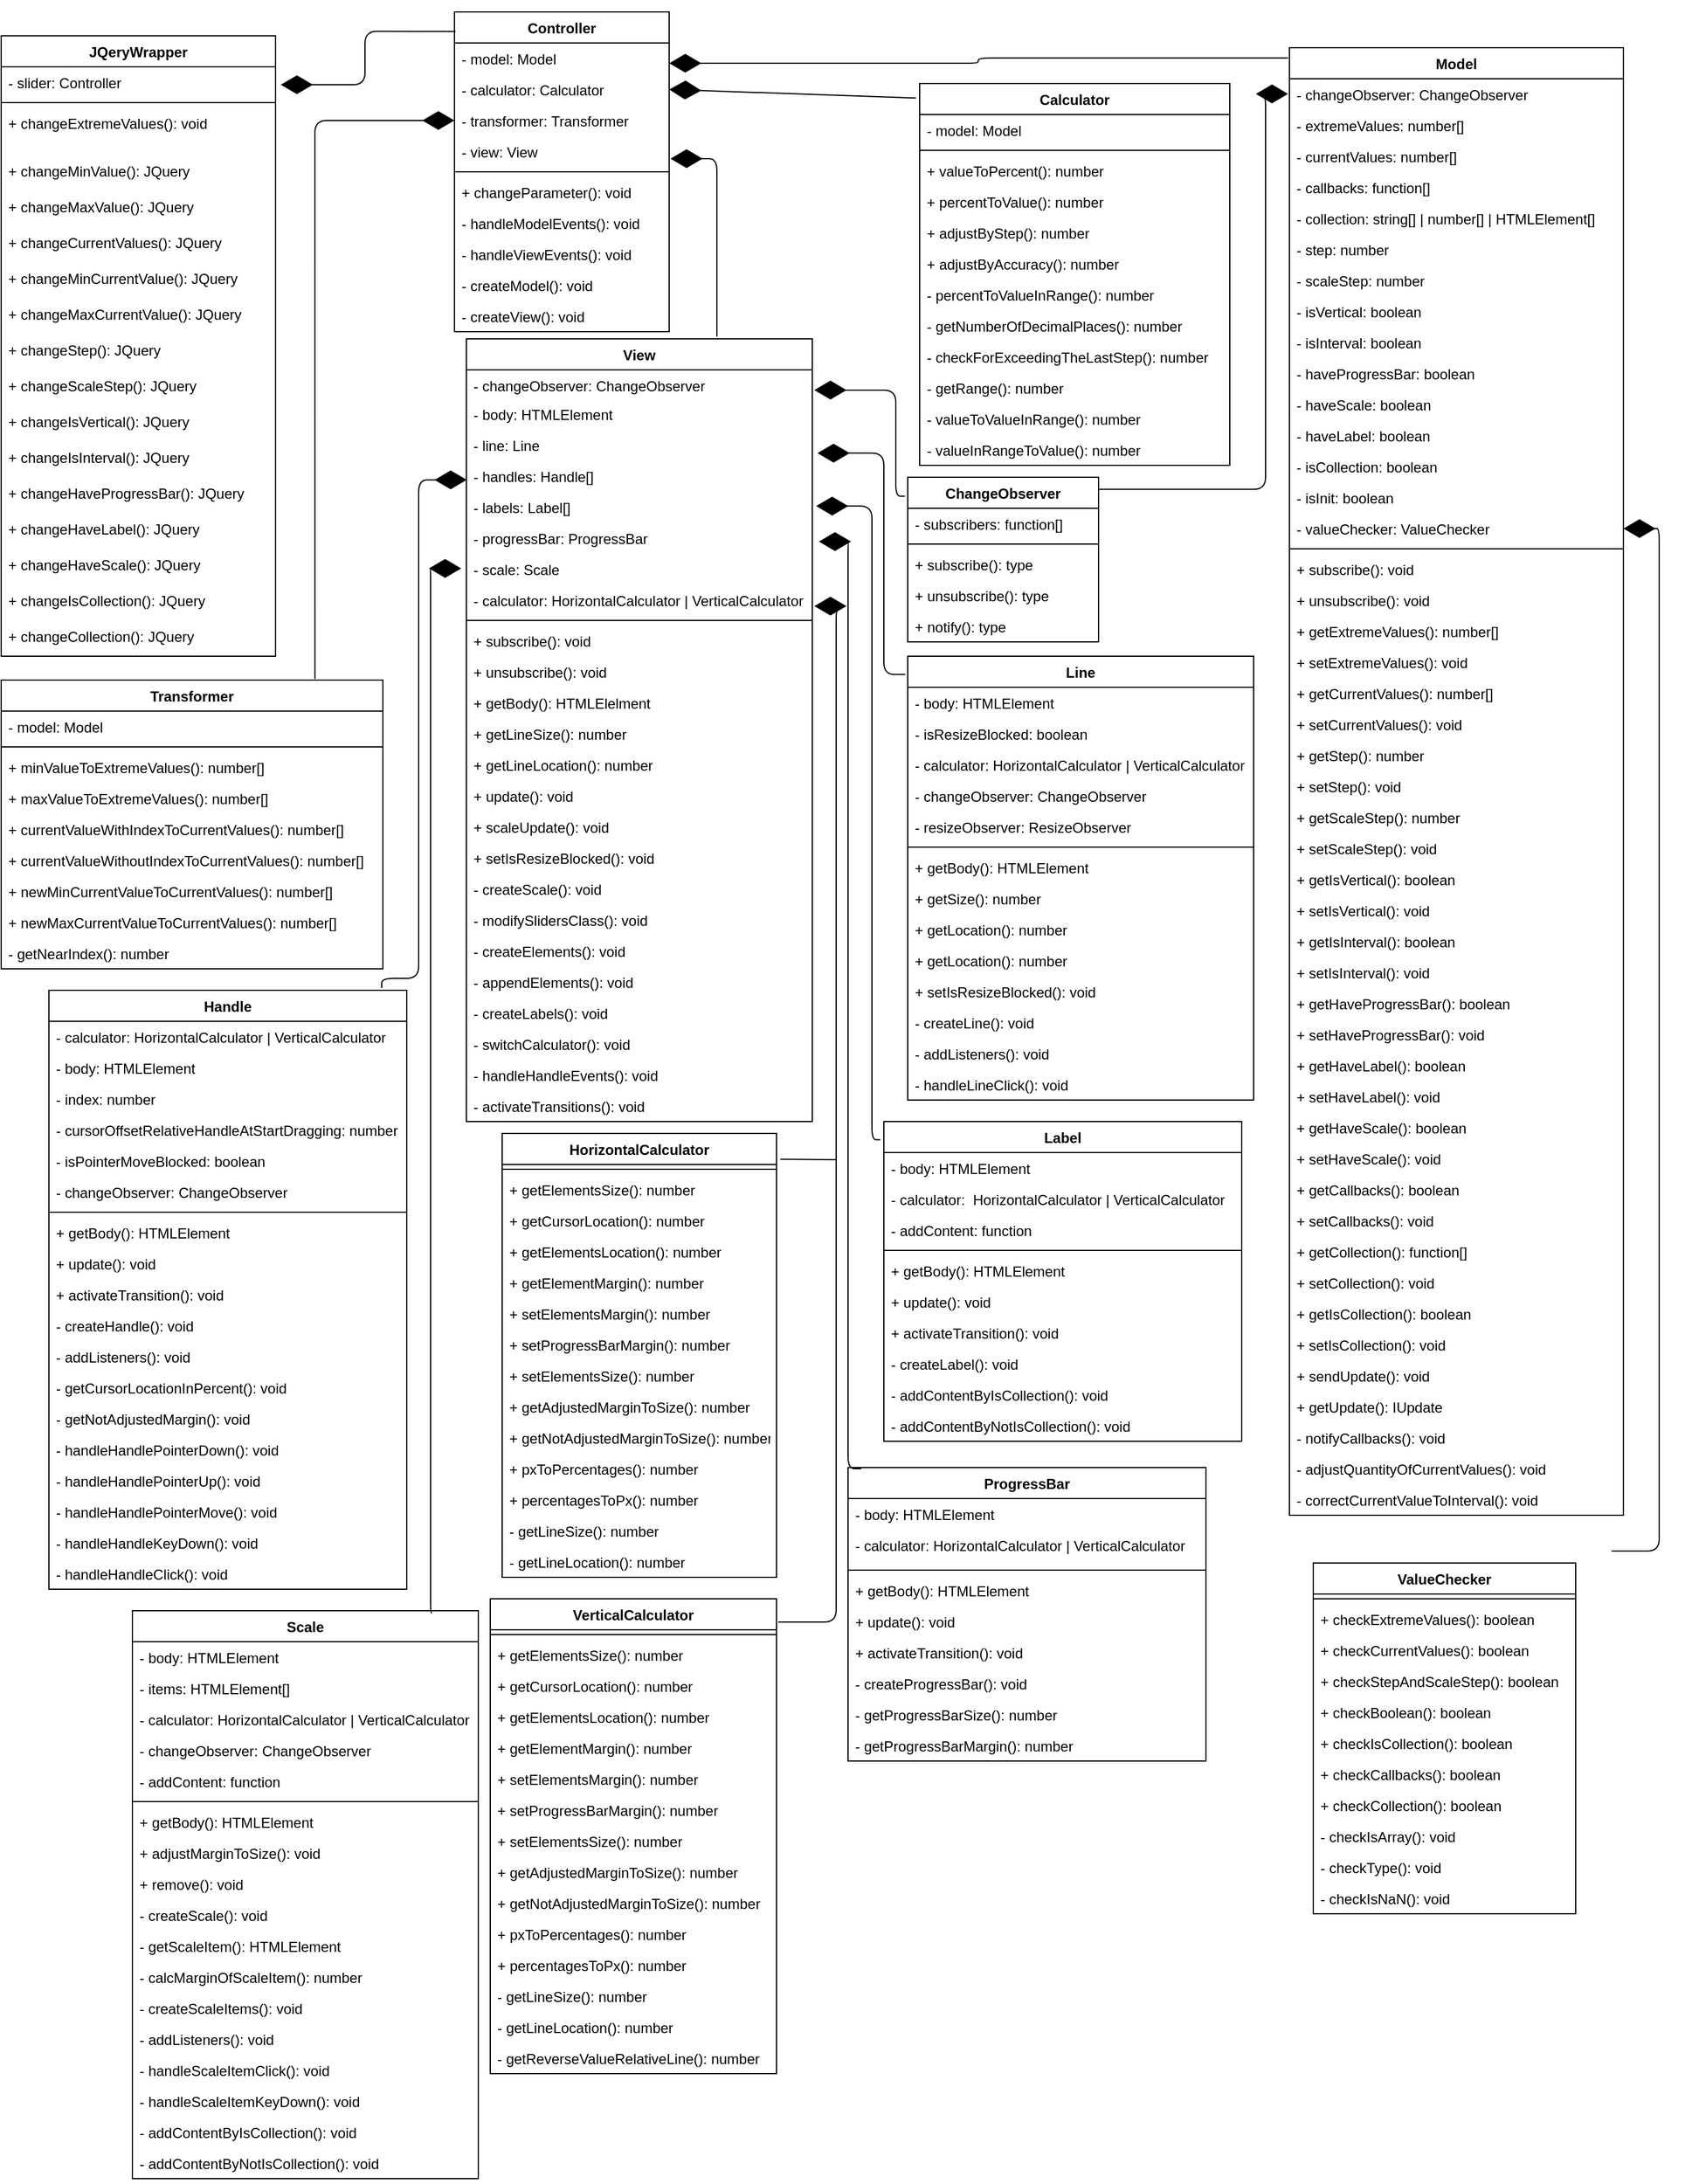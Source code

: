 <mxfile version="15.2.5" type="device"><diagram id="C5RBs43oDa-KdzZeNtuy" name="Page-1"><mxGraphModel dx="2343" dy="3699" grid="1" gridSize="10" guides="1" tooltips="1" connect="1" arrows="1" fold="1" page="1" pageScale="1" pageWidth="1654" pageHeight="2336" math="0" shadow="0"><root><mxCell id="WIyWlLk6GJQsqaUBKTNV-0"/><mxCell id="WIyWlLk6GJQsqaUBKTNV-1" parent="WIyWlLk6GJQsqaUBKTNV-0"/><mxCell id="oUgbt0m9PZpJVDMyVwmw-0" value="Controller" style="swimlane;fontStyle=1;align=center;verticalAlign=top;childLayout=stackLayout;horizontal=1;startSize=26;horizontalStack=0;resizeParent=1;resizeParentMax=0;resizeLast=0;collapsible=1;marginBottom=0;" parent="WIyWlLk6GJQsqaUBKTNV-1" vertex="1"><mxGeometry x="390" width="180" height="268" as="geometry"><mxRectangle x="300" y="296" width="90" height="26" as="alternateBounds"/></mxGeometry></mxCell><mxCell id="oUgbt0m9PZpJVDMyVwmw-1" value="- model: Model" style="text;strokeColor=none;fillColor=none;align=left;verticalAlign=top;spacingLeft=4;spacingRight=4;overflow=hidden;rotatable=0;points=[[0,0.5],[1,0.5]];portConstraint=eastwest;" parent="oUgbt0m9PZpJVDMyVwmw-0" vertex="1"><mxGeometry y="26" width="180" height="26" as="geometry"/></mxCell><mxCell id="2XJulY9XbeVsuldbQCH3-42" value="- calculator: Calculator" style="text;strokeColor=none;fillColor=none;align=left;verticalAlign=top;spacingLeft=4;spacingRight=4;overflow=hidden;rotatable=0;points=[[0,0.5],[1,0.5]];portConstraint=eastwest;" vertex="1" parent="oUgbt0m9PZpJVDMyVwmw-0"><mxGeometry y="52" width="180" height="26" as="geometry"/></mxCell><mxCell id="2XJulY9XbeVsuldbQCH3-43" value="- transformer: Transformer" style="text;strokeColor=none;fillColor=none;align=left;verticalAlign=top;spacingLeft=4;spacingRight=4;overflow=hidden;rotatable=0;points=[[0,0.5],[1,0.5]];portConstraint=eastwest;" vertex="1" parent="oUgbt0m9PZpJVDMyVwmw-0"><mxGeometry y="78" width="180" height="26" as="geometry"/></mxCell><mxCell id="oUgbt0m9PZpJVDMyVwmw-5" value="- view: View" style="text;strokeColor=none;fillColor=none;align=left;verticalAlign=top;spacingLeft=4;spacingRight=4;overflow=hidden;rotatable=0;points=[[0,0.5],[1,0.5]];portConstraint=eastwest;" parent="oUgbt0m9PZpJVDMyVwmw-0" vertex="1"><mxGeometry y="104" width="180" height="26" as="geometry"/></mxCell><mxCell id="oUgbt0m9PZpJVDMyVwmw-2" value="" style="line;strokeWidth=1;fillColor=none;align=left;verticalAlign=middle;spacingTop=-1;spacingLeft=3;spacingRight=3;rotatable=0;labelPosition=right;points=[];portConstraint=eastwest;" parent="oUgbt0m9PZpJVDMyVwmw-0" vertex="1"><mxGeometry y="130" width="180" height="8" as="geometry"/></mxCell><mxCell id="oUgbt0m9PZpJVDMyVwmw-3" value="+ changeParameter(): void" style="text;strokeColor=none;fillColor=none;align=left;verticalAlign=top;spacingLeft=4;spacingRight=4;overflow=hidden;rotatable=0;points=[[0,0.5],[1,0.5]];portConstraint=eastwest;" parent="oUgbt0m9PZpJVDMyVwmw-0" vertex="1"><mxGeometry y="138" width="180" height="26" as="geometry"/></mxCell><mxCell id="oUgbt0m9PZpJVDMyVwmw-16" value="- handleModelEvents(): void" style="text;strokeColor=none;fillColor=none;align=left;verticalAlign=top;spacingLeft=4;spacingRight=4;overflow=hidden;rotatable=0;points=[[0,0.5],[1,0.5]];portConstraint=eastwest;" parent="oUgbt0m9PZpJVDMyVwmw-0" vertex="1"><mxGeometry y="164" width="180" height="26" as="geometry"/></mxCell><mxCell id="oUgbt0m9PZpJVDMyVwmw-32" value="- handleViewEvents(): void" style="text;strokeColor=none;fillColor=none;align=left;verticalAlign=top;spacingLeft=4;spacingRight=4;overflow=hidden;rotatable=0;points=[[0,0.5],[1,0.5]];portConstraint=eastwest;" parent="oUgbt0m9PZpJVDMyVwmw-0" vertex="1"><mxGeometry y="190" width="180" height="26" as="geometry"/></mxCell><mxCell id="oUgbt0m9PZpJVDMyVwmw-33" value="- createModel(): void" style="text;strokeColor=none;fillColor=none;align=left;verticalAlign=top;spacingLeft=4;spacingRight=4;overflow=hidden;rotatable=0;points=[[0,0.5],[1,0.5]];portConstraint=eastwest;" parent="oUgbt0m9PZpJVDMyVwmw-0" vertex="1"><mxGeometry y="216" width="180" height="26" as="geometry"/></mxCell><mxCell id="oUgbt0m9PZpJVDMyVwmw-34" value="- createView(): void" style="text;strokeColor=none;fillColor=none;align=left;verticalAlign=top;spacingLeft=4;spacingRight=4;overflow=hidden;rotatable=0;points=[[0,0.5],[1,0.5]];portConstraint=eastwest;" parent="oUgbt0m9PZpJVDMyVwmw-0" vertex="1"><mxGeometry y="242" width="180" height="26" as="geometry"/></mxCell><mxCell id="oUgbt0m9PZpJVDMyVwmw-6" value="JQeryWrapper" style="swimlane;fontStyle=1;align=center;verticalAlign=top;childLayout=stackLayout;horizontal=1;startSize=26;horizontalStack=0;resizeParent=1;resizeParentMax=0;resizeLast=0;collapsible=1;marginBottom=0;" parent="WIyWlLk6GJQsqaUBKTNV-1" vertex="1"><mxGeometry x="10" y="20" width="230" height="520" as="geometry"/></mxCell><mxCell id="oUgbt0m9PZpJVDMyVwmw-7" value="- slider: Controller" style="text;strokeColor=none;fillColor=none;align=left;verticalAlign=top;spacingLeft=4;spacingRight=4;overflow=hidden;rotatable=0;points=[[0,0.5],[1,0.5]];portConstraint=eastwest;" parent="oUgbt0m9PZpJVDMyVwmw-6" vertex="1"><mxGeometry y="26" width="230" height="26" as="geometry"/></mxCell><mxCell id="oUgbt0m9PZpJVDMyVwmw-8" value="" style="line;strokeWidth=1;fillColor=none;align=left;verticalAlign=middle;spacingTop=-1;spacingLeft=3;spacingRight=3;rotatable=0;labelPosition=right;points=[];portConstraint=eastwest;" parent="oUgbt0m9PZpJVDMyVwmw-6" vertex="1"><mxGeometry y="52" width="230" height="8" as="geometry"/></mxCell><mxCell id="oUgbt0m9PZpJVDMyVwmw-17" value="+ changeExtremeValues(): void" style="text;strokeColor=none;fillColor=none;align=left;verticalAlign=top;spacingLeft=4;spacingRight=4;overflow=hidden;rotatable=0;points=[[0,0.5],[1,0.5]];portConstraint=eastwest;" parent="oUgbt0m9PZpJVDMyVwmw-6" vertex="1"><mxGeometry y="60" width="230" height="40" as="geometry"/></mxCell><mxCell id="oUgbt0m9PZpJVDMyVwmw-19" value="+ changeMinValue(): JQuery" style="text;strokeColor=none;fillColor=none;align=left;verticalAlign=top;spacingLeft=4;spacingRight=4;overflow=hidden;rotatable=0;points=[[0,0.5],[1,0.5]];portConstraint=eastwest;" parent="oUgbt0m9PZpJVDMyVwmw-6" vertex="1"><mxGeometry y="100" width="230" height="30" as="geometry"/></mxCell><mxCell id="oUgbt0m9PZpJVDMyVwmw-18" value="+ changeMaxValue(): JQuery" style="text;strokeColor=none;fillColor=none;align=left;verticalAlign=top;spacingLeft=4;spacingRight=4;overflow=hidden;rotatable=0;points=[[0,0.5],[1,0.5]];portConstraint=eastwest;" parent="oUgbt0m9PZpJVDMyVwmw-6" vertex="1"><mxGeometry y="130" width="230" height="30" as="geometry"/></mxCell><mxCell id="oUgbt0m9PZpJVDMyVwmw-25" value="+ changeCurrentValues(): JQuery" style="text;strokeColor=none;fillColor=none;align=left;verticalAlign=top;spacingLeft=4;spacingRight=4;overflow=hidden;rotatable=0;points=[[0,0.5],[1,0.5]];portConstraint=eastwest;" parent="oUgbt0m9PZpJVDMyVwmw-6" vertex="1"><mxGeometry y="160" width="230" height="30" as="geometry"/></mxCell><mxCell id="oUgbt0m9PZpJVDMyVwmw-24" value="+ changeMinCurrentValue(): JQuery" style="text;strokeColor=none;fillColor=none;align=left;verticalAlign=top;spacingLeft=4;spacingRight=4;overflow=hidden;rotatable=0;points=[[0,0.5],[1,0.5]];portConstraint=eastwest;" parent="oUgbt0m9PZpJVDMyVwmw-6" vertex="1"><mxGeometry y="190" width="230" height="30" as="geometry"/></mxCell><mxCell id="oUgbt0m9PZpJVDMyVwmw-23" value="+ changeMaxCurrentValue(): JQuery" style="text;strokeColor=none;fillColor=none;align=left;verticalAlign=top;spacingLeft=4;spacingRight=4;overflow=hidden;rotatable=0;points=[[0,0.5],[1,0.5]];portConstraint=eastwest;" parent="oUgbt0m9PZpJVDMyVwmw-6" vertex="1"><mxGeometry y="220" width="230" height="30" as="geometry"/></mxCell><mxCell id="oUgbt0m9PZpJVDMyVwmw-22" value="+ changeStep(): JQuery" style="text;strokeColor=none;fillColor=none;align=left;verticalAlign=top;spacingLeft=4;spacingRight=4;overflow=hidden;rotatable=0;points=[[0,0.5],[1,0.5]];portConstraint=eastwest;" parent="oUgbt0m9PZpJVDMyVwmw-6" vertex="1"><mxGeometry y="250" width="230" height="30" as="geometry"/></mxCell><mxCell id="oUgbt0m9PZpJVDMyVwmw-21" value="+ changeScaleStep(): JQuery" style="text;strokeColor=none;fillColor=none;align=left;verticalAlign=top;spacingLeft=4;spacingRight=4;overflow=hidden;rotatable=0;points=[[0,0.5],[1,0.5]];portConstraint=eastwest;" parent="oUgbt0m9PZpJVDMyVwmw-6" vertex="1"><mxGeometry y="280" width="230" height="30" as="geometry"/></mxCell><mxCell id="oUgbt0m9PZpJVDMyVwmw-20" value="+ changeIsVertical(): JQuery" style="text;strokeColor=none;fillColor=none;align=left;verticalAlign=top;spacingLeft=4;spacingRight=4;overflow=hidden;rotatable=0;points=[[0,0.5],[1,0.5]];portConstraint=eastwest;" parent="oUgbt0m9PZpJVDMyVwmw-6" vertex="1"><mxGeometry y="310" width="230" height="30" as="geometry"/></mxCell><mxCell id="oUgbt0m9PZpJVDMyVwmw-27" value="+ changeIsInterval(): JQuery" style="text;strokeColor=none;fillColor=none;align=left;verticalAlign=top;spacingLeft=4;spacingRight=4;overflow=hidden;rotatable=0;points=[[0,0.5],[1,0.5]];portConstraint=eastwest;" parent="oUgbt0m9PZpJVDMyVwmw-6" vertex="1"><mxGeometry y="340" width="230" height="30" as="geometry"/></mxCell><mxCell id="oUgbt0m9PZpJVDMyVwmw-26" value="+ changeHaveProgressBar(): JQuery" style="text;strokeColor=none;fillColor=none;align=left;verticalAlign=top;spacingLeft=4;spacingRight=4;overflow=hidden;rotatable=0;points=[[0,0.5],[1,0.5]];portConstraint=eastwest;" parent="oUgbt0m9PZpJVDMyVwmw-6" vertex="1"><mxGeometry y="370" width="230" height="30" as="geometry"/></mxCell><mxCell id="oUgbt0m9PZpJVDMyVwmw-30" value="+ changeHaveLabel(): JQuery" style="text;strokeColor=none;fillColor=none;align=left;verticalAlign=top;spacingLeft=4;spacingRight=4;overflow=hidden;rotatable=0;points=[[0,0.5],[1,0.5]];portConstraint=eastwest;" parent="oUgbt0m9PZpJVDMyVwmw-6" vertex="1"><mxGeometry y="400" width="230" height="30" as="geometry"/></mxCell><mxCell id="oUgbt0m9PZpJVDMyVwmw-29" value="+ changeHaveScale(): JQuery" style="text;strokeColor=none;fillColor=none;align=left;verticalAlign=top;spacingLeft=4;spacingRight=4;overflow=hidden;rotatable=0;points=[[0,0.5],[1,0.5]];portConstraint=eastwest;" parent="oUgbt0m9PZpJVDMyVwmw-6" vertex="1"><mxGeometry y="430" width="230" height="30" as="geometry"/></mxCell><mxCell id="oUgbt0m9PZpJVDMyVwmw-28" value="+ changeIsCollection(): JQuery" style="text;strokeColor=none;fillColor=none;align=left;verticalAlign=top;spacingLeft=4;spacingRight=4;overflow=hidden;rotatable=0;points=[[0,0.5],[1,0.5]];portConstraint=eastwest;" parent="oUgbt0m9PZpJVDMyVwmw-6" vertex="1"><mxGeometry y="460" width="230" height="30" as="geometry"/></mxCell><mxCell id="oUgbt0m9PZpJVDMyVwmw-9" value="+ changeCollection(): JQuery" style="text;strokeColor=none;fillColor=none;align=left;verticalAlign=top;spacingLeft=4;spacingRight=4;overflow=hidden;rotatable=0;points=[[0,0.5],[1,0.5]];portConstraint=eastwest;" parent="oUgbt0m9PZpJVDMyVwmw-6" vertex="1"><mxGeometry y="490" width="230" height="30" as="geometry"/></mxCell><mxCell id="oUgbt0m9PZpJVDMyVwmw-13" value="" style="endArrow=diamondThin;endFill=1;endSize=24;html=1;entryX=1.019;entryY=0.577;entryDx=0;entryDy=0;entryPerimeter=0;exitX=0.005;exitY=0.061;exitDx=0;exitDy=0;exitPerimeter=0;edgeStyle=orthogonalEdgeStyle;" parent="WIyWlLk6GJQsqaUBKTNV-1" source="oUgbt0m9PZpJVDMyVwmw-0" target="oUgbt0m9PZpJVDMyVwmw-7" edge="1"><mxGeometry width="160" relative="1" as="geometry"><mxPoint x="299" y="311" as="sourcePoint"/><mxPoint x="500" y="370" as="targetPoint"/></mxGeometry></mxCell><mxCell id="oUgbt0m9PZpJVDMyVwmw-39" value="Model" style="swimlane;fontStyle=1;align=center;verticalAlign=top;childLayout=stackLayout;horizontal=1;startSize=26;horizontalStack=0;resizeParent=1;resizeParentMax=0;resizeLast=0;collapsible=1;marginBottom=0;" parent="WIyWlLk6GJQsqaUBKTNV-1" vertex="1"><mxGeometry x="1090" y="30" width="280" height="1230" as="geometry"/></mxCell><mxCell id="oUgbt0m9PZpJVDMyVwmw-55" value="- changeObserver: ChangeObserver" style="text;strokeColor=none;fillColor=none;align=left;verticalAlign=top;spacingLeft=4;spacingRight=4;overflow=hidden;rotatable=0;points=[[0,0.5],[1,0.5]];portConstraint=eastwest;" parent="oUgbt0m9PZpJVDMyVwmw-39" vertex="1"><mxGeometry y="26" width="280" height="26" as="geometry"/></mxCell><mxCell id="oUgbt0m9PZpJVDMyVwmw-43" value="- extremeValues: number[]" style="text;strokeColor=none;fillColor=none;align=left;verticalAlign=top;spacingLeft=4;spacingRight=4;overflow=hidden;rotatable=0;points=[[0,0.5],[1,0.5]];portConstraint=eastwest;" parent="oUgbt0m9PZpJVDMyVwmw-39" vertex="1"><mxGeometry y="52" width="280" height="26" as="geometry"/></mxCell><mxCell id="oUgbt0m9PZpJVDMyVwmw-45" value="- currentValues: number[]" style="text;strokeColor=none;fillColor=none;align=left;verticalAlign=top;spacingLeft=4;spacingRight=4;overflow=hidden;rotatable=0;points=[[0,0.5],[1,0.5]];portConstraint=eastwest;" parent="oUgbt0m9PZpJVDMyVwmw-39" vertex="1"><mxGeometry y="78" width="280" height="26" as="geometry"/></mxCell><mxCell id="oUgbt0m9PZpJVDMyVwmw-44" value="- callbacks: function[]" style="text;strokeColor=none;fillColor=none;align=left;verticalAlign=top;spacingLeft=4;spacingRight=4;overflow=hidden;rotatable=0;points=[[0,0.5],[1,0.5]];portConstraint=eastwest;" parent="oUgbt0m9PZpJVDMyVwmw-39" vertex="1"><mxGeometry y="104" width="280" height="26" as="geometry"/></mxCell><mxCell id="oUgbt0m9PZpJVDMyVwmw-46" value="- collection: string[] | number[] | HTMLElement[]" style="text;strokeColor=none;fillColor=none;align=left;verticalAlign=top;spacingLeft=4;spacingRight=4;overflow=hidden;rotatable=0;points=[[0,0.5],[1,0.5]];portConstraint=eastwest;" parent="oUgbt0m9PZpJVDMyVwmw-39" vertex="1"><mxGeometry y="130" width="280" height="26" as="geometry"/></mxCell><mxCell id="oUgbt0m9PZpJVDMyVwmw-47" value="- step: number" style="text;strokeColor=none;fillColor=none;align=left;verticalAlign=top;spacingLeft=4;spacingRight=4;overflow=hidden;rotatable=0;points=[[0,0.5],[1,0.5]];portConstraint=eastwest;" parent="oUgbt0m9PZpJVDMyVwmw-39" vertex="1"><mxGeometry y="156" width="280" height="26" as="geometry"/></mxCell><mxCell id="oUgbt0m9PZpJVDMyVwmw-48" value="- scaleStep: number" style="text;strokeColor=none;fillColor=none;align=left;verticalAlign=top;spacingLeft=4;spacingRight=4;overflow=hidden;rotatable=0;points=[[0,0.5],[1,0.5]];portConstraint=eastwest;" parent="oUgbt0m9PZpJVDMyVwmw-39" vertex="1"><mxGeometry y="182" width="280" height="26" as="geometry"/></mxCell><mxCell id="oUgbt0m9PZpJVDMyVwmw-49" value="- isVertical: boolean" style="text;strokeColor=none;fillColor=none;align=left;verticalAlign=top;spacingLeft=4;spacingRight=4;overflow=hidden;rotatable=0;points=[[0,0.5],[1,0.5]];portConstraint=eastwest;" parent="oUgbt0m9PZpJVDMyVwmw-39" vertex="1"><mxGeometry y="208" width="280" height="26" as="geometry"/></mxCell><mxCell id="oUgbt0m9PZpJVDMyVwmw-50" value="- isInterval: boolean" style="text;strokeColor=none;fillColor=none;align=left;verticalAlign=top;spacingLeft=4;spacingRight=4;overflow=hidden;rotatable=0;points=[[0,0.5],[1,0.5]];portConstraint=eastwest;" parent="oUgbt0m9PZpJVDMyVwmw-39" vertex="1"><mxGeometry y="234" width="280" height="26" as="geometry"/></mxCell><mxCell id="oUgbt0m9PZpJVDMyVwmw-51" value="- haveProgressBar: boolean" style="text;strokeColor=none;fillColor=none;align=left;verticalAlign=top;spacingLeft=4;spacingRight=4;overflow=hidden;rotatable=0;points=[[0,0.5],[1,0.5]];portConstraint=eastwest;" parent="oUgbt0m9PZpJVDMyVwmw-39" vertex="1"><mxGeometry y="260" width="280" height="26" as="geometry"/></mxCell><mxCell id="oUgbt0m9PZpJVDMyVwmw-40" value="- haveScale: boolean" style="text;strokeColor=none;fillColor=none;align=left;verticalAlign=top;spacingLeft=4;spacingRight=4;overflow=hidden;rotatable=0;points=[[0,0.5],[1,0.5]];portConstraint=eastwest;" parent="oUgbt0m9PZpJVDMyVwmw-39" vertex="1"><mxGeometry y="286" width="280" height="26" as="geometry"/></mxCell><mxCell id="oUgbt0m9PZpJVDMyVwmw-52" value="- haveLabel: boolean" style="text;strokeColor=none;fillColor=none;align=left;verticalAlign=top;spacingLeft=4;spacingRight=4;overflow=hidden;rotatable=0;points=[[0,0.5],[1,0.5]];portConstraint=eastwest;" parent="oUgbt0m9PZpJVDMyVwmw-39" vertex="1"><mxGeometry y="312" width="280" height="26" as="geometry"/></mxCell><mxCell id="oUgbt0m9PZpJVDMyVwmw-53" value="- isCollection: boolean" style="text;strokeColor=none;fillColor=none;align=left;verticalAlign=top;spacingLeft=4;spacingRight=4;overflow=hidden;rotatable=0;points=[[0,0.5],[1,0.5]];portConstraint=eastwest;" parent="oUgbt0m9PZpJVDMyVwmw-39" vertex="1"><mxGeometry y="338" width="280" height="26" as="geometry"/></mxCell><mxCell id="oUgbt0m9PZpJVDMyVwmw-54" value="- isInit: boolean" style="text;strokeColor=none;fillColor=none;align=left;verticalAlign=top;spacingLeft=4;spacingRight=4;overflow=hidden;rotatable=0;points=[[0,0.5],[1,0.5]];portConstraint=eastwest;" parent="oUgbt0m9PZpJVDMyVwmw-39" vertex="1"><mxGeometry y="364" width="280" height="26" as="geometry"/></mxCell><mxCell id="2XJulY9XbeVsuldbQCH3-3" value="- valueChecker: ValueChecker" style="text;strokeColor=none;fillColor=none;align=left;verticalAlign=top;spacingLeft=4;spacingRight=4;overflow=hidden;rotatable=0;points=[[0,0.5],[1,0.5]];portConstraint=eastwest;" vertex="1" parent="oUgbt0m9PZpJVDMyVwmw-39"><mxGeometry y="390" width="280" height="26" as="geometry"/></mxCell><mxCell id="oUgbt0m9PZpJVDMyVwmw-41" value="" style="line;strokeWidth=1;fillColor=none;align=left;verticalAlign=middle;spacingTop=-1;spacingLeft=3;spacingRight=3;rotatable=0;labelPosition=right;points=[];portConstraint=eastwest;" parent="oUgbt0m9PZpJVDMyVwmw-39" vertex="1"><mxGeometry y="416" width="280" height="8" as="geometry"/></mxCell><mxCell id="oUgbt0m9PZpJVDMyVwmw-42" value="+ subscribe(): void" style="text;strokeColor=none;fillColor=none;align=left;verticalAlign=top;spacingLeft=4;spacingRight=4;overflow=hidden;rotatable=0;points=[[0,0.5],[1,0.5]];portConstraint=eastwest;" parent="oUgbt0m9PZpJVDMyVwmw-39" vertex="1"><mxGeometry y="424" width="280" height="26" as="geometry"/></mxCell><mxCell id="oUgbt0m9PZpJVDMyVwmw-56" value="+ unsubscribe(): void" style="text;strokeColor=none;fillColor=none;align=left;verticalAlign=top;spacingLeft=4;spacingRight=4;overflow=hidden;rotatable=0;points=[[0,0.5],[1,0.5]];portConstraint=eastwest;" parent="oUgbt0m9PZpJVDMyVwmw-39" vertex="1"><mxGeometry y="450" width="280" height="26" as="geometry"/></mxCell><mxCell id="oUgbt0m9PZpJVDMyVwmw-57" value="+ getExtremeValues(): number[]" style="text;strokeColor=none;fillColor=none;align=left;verticalAlign=top;spacingLeft=4;spacingRight=4;overflow=hidden;rotatable=0;points=[[0,0.5],[1,0.5]];portConstraint=eastwest;" parent="oUgbt0m9PZpJVDMyVwmw-39" vertex="1"><mxGeometry y="476" width="280" height="26" as="geometry"/></mxCell><mxCell id="oUgbt0m9PZpJVDMyVwmw-58" value="+ setExtremeValues(): void" style="text;strokeColor=none;fillColor=none;align=left;verticalAlign=top;spacingLeft=4;spacingRight=4;overflow=hidden;rotatable=0;points=[[0,0.5],[1,0.5]];portConstraint=eastwest;" parent="oUgbt0m9PZpJVDMyVwmw-39" vertex="1"><mxGeometry y="502" width="280" height="26" as="geometry"/></mxCell><mxCell id="oUgbt0m9PZpJVDMyVwmw-61" value="+ getCurrentValues(): number[]" style="text;strokeColor=none;fillColor=none;align=left;verticalAlign=top;spacingLeft=4;spacingRight=4;overflow=hidden;rotatable=0;points=[[0,0.5],[1,0.5]];portConstraint=eastwest;" parent="oUgbt0m9PZpJVDMyVwmw-39" vertex="1"><mxGeometry y="528" width="280" height="26" as="geometry"/></mxCell><mxCell id="oUgbt0m9PZpJVDMyVwmw-62" value="+ setCurrentValues(): void" style="text;strokeColor=none;fillColor=none;align=left;verticalAlign=top;spacingLeft=4;spacingRight=4;overflow=hidden;rotatable=0;points=[[0,0.5],[1,0.5]];portConstraint=eastwest;" parent="oUgbt0m9PZpJVDMyVwmw-39" vertex="1"><mxGeometry y="554" width="280" height="26" as="geometry"/></mxCell><mxCell id="oUgbt0m9PZpJVDMyVwmw-67" value="+ getStep(): number" style="text;strokeColor=none;fillColor=none;align=left;verticalAlign=top;spacingLeft=4;spacingRight=4;overflow=hidden;rotatable=0;points=[[0,0.5],[1,0.5]];portConstraint=eastwest;" parent="oUgbt0m9PZpJVDMyVwmw-39" vertex="1"><mxGeometry y="580" width="280" height="26" as="geometry"/></mxCell><mxCell id="oUgbt0m9PZpJVDMyVwmw-68" value="+ setStep(): void" style="text;strokeColor=none;fillColor=none;align=left;verticalAlign=top;spacingLeft=4;spacingRight=4;overflow=hidden;rotatable=0;points=[[0,0.5],[1,0.5]];portConstraint=eastwest;" parent="oUgbt0m9PZpJVDMyVwmw-39" vertex="1"><mxGeometry y="606" width="280" height="26" as="geometry"/></mxCell><mxCell id="oUgbt0m9PZpJVDMyVwmw-69" value="+ getScaleStep(): number" style="text;strokeColor=none;fillColor=none;align=left;verticalAlign=top;spacingLeft=4;spacingRight=4;overflow=hidden;rotatable=0;points=[[0,0.5],[1,0.5]];portConstraint=eastwest;" parent="oUgbt0m9PZpJVDMyVwmw-39" vertex="1"><mxGeometry y="632" width="280" height="26" as="geometry"/></mxCell><mxCell id="oUgbt0m9PZpJVDMyVwmw-70" value="+ setScaleStep(): void" style="text;strokeColor=none;fillColor=none;align=left;verticalAlign=top;spacingLeft=4;spacingRight=4;overflow=hidden;rotatable=0;points=[[0,0.5],[1,0.5]];portConstraint=eastwest;" parent="oUgbt0m9PZpJVDMyVwmw-39" vertex="1"><mxGeometry y="658" width="280" height="26" as="geometry"/></mxCell><mxCell id="oUgbt0m9PZpJVDMyVwmw-71" value="+ getIsVertical(): boolean" style="text;strokeColor=none;fillColor=none;align=left;verticalAlign=top;spacingLeft=4;spacingRight=4;overflow=hidden;rotatable=0;points=[[0,0.5],[1,0.5]];portConstraint=eastwest;" parent="oUgbt0m9PZpJVDMyVwmw-39" vertex="1"><mxGeometry y="684" width="280" height="26" as="geometry"/></mxCell><mxCell id="oUgbt0m9PZpJVDMyVwmw-72" value="+ setIsVertical(): void" style="text;strokeColor=none;fillColor=none;align=left;verticalAlign=top;spacingLeft=4;spacingRight=4;overflow=hidden;rotatable=0;points=[[0,0.5],[1,0.5]];portConstraint=eastwest;" parent="oUgbt0m9PZpJVDMyVwmw-39" vertex="1"><mxGeometry y="710" width="280" height="26" as="geometry"/></mxCell><mxCell id="oUgbt0m9PZpJVDMyVwmw-73" value="+ getIsInterval(): boolean" style="text;strokeColor=none;fillColor=none;align=left;verticalAlign=top;spacingLeft=4;spacingRight=4;overflow=hidden;rotatable=0;points=[[0,0.5],[1,0.5]];portConstraint=eastwest;" parent="oUgbt0m9PZpJVDMyVwmw-39" vertex="1"><mxGeometry y="736" width="280" height="26" as="geometry"/></mxCell><mxCell id="oUgbt0m9PZpJVDMyVwmw-74" value="+ setIsInterval(): void" style="text;strokeColor=none;fillColor=none;align=left;verticalAlign=top;spacingLeft=4;spacingRight=4;overflow=hidden;rotatable=0;points=[[0,0.5],[1,0.5]];portConstraint=eastwest;" parent="oUgbt0m9PZpJVDMyVwmw-39" vertex="1"><mxGeometry y="762" width="280" height="26" as="geometry"/></mxCell><mxCell id="oUgbt0m9PZpJVDMyVwmw-75" value="+ getHaveProgressBar(): boolean" style="text;strokeColor=none;fillColor=none;align=left;verticalAlign=top;spacingLeft=4;spacingRight=4;overflow=hidden;rotatable=0;points=[[0,0.5],[1,0.5]];portConstraint=eastwest;" parent="oUgbt0m9PZpJVDMyVwmw-39" vertex="1"><mxGeometry y="788" width="280" height="26" as="geometry"/></mxCell><mxCell id="oUgbt0m9PZpJVDMyVwmw-76" value="+ setHaveProgressBar(): void" style="text;strokeColor=none;fillColor=none;align=left;verticalAlign=top;spacingLeft=4;spacingRight=4;overflow=hidden;rotatable=0;points=[[0,0.5],[1,0.5]];portConstraint=eastwest;" parent="oUgbt0m9PZpJVDMyVwmw-39" vertex="1"><mxGeometry y="814" width="280" height="26" as="geometry"/></mxCell><mxCell id="oUgbt0m9PZpJVDMyVwmw-77" value="+ getHaveLabel(): boolean" style="text;strokeColor=none;fillColor=none;align=left;verticalAlign=top;spacingLeft=4;spacingRight=4;overflow=hidden;rotatable=0;points=[[0,0.5],[1,0.5]];portConstraint=eastwest;" parent="oUgbt0m9PZpJVDMyVwmw-39" vertex="1"><mxGeometry y="840" width="280" height="26" as="geometry"/></mxCell><mxCell id="oUgbt0m9PZpJVDMyVwmw-78" value="+ setHaveLabel(): void" style="text;strokeColor=none;fillColor=none;align=left;verticalAlign=top;spacingLeft=4;spacingRight=4;overflow=hidden;rotatable=0;points=[[0,0.5],[1,0.5]];portConstraint=eastwest;" parent="oUgbt0m9PZpJVDMyVwmw-39" vertex="1"><mxGeometry y="866" width="280" height="26" as="geometry"/></mxCell><mxCell id="oUgbt0m9PZpJVDMyVwmw-79" value="+ getHaveScale(): boolean" style="text;strokeColor=none;fillColor=none;align=left;verticalAlign=top;spacingLeft=4;spacingRight=4;overflow=hidden;rotatable=0;points=[[0,0.5],[1,0.5]];portConstraint=eastwest;" parent="oUgbt0m9PZpJVDMyVwmw-39" vertex="1"><mxGeometry y="892" width="280" height="26" as="geometry"/></mxCell><mxCell id="oUgbt0m9PZpJVDMyVwmw-80" value="+ setHaveScale(): void" style="text;strokeColor=none;fillColor=none;align=left;verticalAlign=top;spacingLeft=4;spacingRight=4;overflow=hidden;rotatable=0;points=[[0,0.5],[1,0.5]];portConstraint=eastwest;" parent="oUgbt0m9PZpJVDMyVwmw-39" vertex="1"><mxGeometry y="918" width="280" height="26" as="geometry"/></mxCell><mxCell id="oUgbt0m9PZpJVDMyVwmw-81" value="+ getCallbacks(): boolean" style="text;strokeColor=none;fillColor=none;align=left;verticalAlign=top;spacingLeft=4;spacingRight=4;overflow=hidden;rotatable=0;points=[[0,0.5],[1,0.5]];portConstraint=eastwest;" parent="oUgbt0m9PZpJVDMyVwmw-39" vertex="1"><mxGeometry y="944" width="280" height="26" as="geometry"/></mxCell><mxCell id="oUgbt0m9PZpJVDMyVwmw-82" value="+ setCallbacks(): void" style="text;strokeColor=none;fillColor=none;align=left;verticalAlign=top;spacingLeft=4;spacingRight=4;overflow=hidden;rotatable=0;points=[[0,0.5],[1,0.5]];portConstraint=eastwest;" parent="oUgbt0m9PZpJVDMyVwmw-39" vertex="1"><mxGeometry y="970" width="280" height="26" as="geometry"/></mxCell><mxCell id="oUgbt0m9PZpJVDMyVwmw-83" value="+ getCollection(): function[]" style="text;strokeColor=none;fillColor=none;align=left;verticalAlign=top;spacingLeft=4;spacingRight=4;overflow=hidden;rotatable=0;points=[[0,0.5],[1,0.5]];portConstraint=eastwest;" parent="oUgbt0m9PZpJVDMyVwmw-39" vertex="1"><mxGeometry y="996" width="280" height="26" as="geometry"/></mxCell><mxCell id="oUgbt0m9PZpJVDMyVwmw-84" value="+ setCollection(): void" style="text;strokeColor=none;fillColor=none;align=left;verticalAlign=top;spacingLeft=4;spacingRight=4;overflow=hidden;rotatable=0;points=[[0,0.5],[1,0.5]];portConstraint=eastwest;" parent="oUgbt0m9PZpJVDMyVwmw-39" vertex="1"><mxGeometry y="1022" width="280" height="26" as="geometry"/></mxCell><mxCell id="oUgbt0m9PZpJVDMyVwmw-85" value="+ getIsCollection(): boolean" style="text;strokeColor=none;fillColor=none;align=left;verticalAlign=top;spacingLeft=4;spacingRight=4;overflow=hidden;rotatable=0;points=[[0,0.5],[1,0.5]];portConstraint=eastwest;" parent="oUgbt0m9PZpJVDMyVwmw-39" vertex="1"><mxGeometry y="1048" width="280" height="26" as="geometry"/></mxCell><mxCell id="oUgbt0m9PZpJVDMyVwmw-86" value="+ setIsCollection(): void" style="text;strokeColor=none;fillColor=none;align=left;verticalAlign=top;spacingLeft=4;spacingRight=4;overflow=hidden;rotatable=0;points=[[0,0.5],[1,0.5]];portConstraint=eastwest;" parent="oUgbt0m9PZpJVDMyVwmw-39" vertex="1"><mxGeometry y="1074" width="280" height="26" as="geometry"/></mxCell><mxCell id="oUgbt0m9PZpJVDMyVwmw-90" value="+ sendUpdate(): void" style="text;strokeColor=none;fillColor=none;align=left;verticalAlign=top;spacingLeft=4;spacingRight=4;overflow=hidden;rotatable=0;points=[[0,0.5],[1,0.5]];portConstraint=eastwest;" parent="oUgbt0m9PZpJVDMyVwmw-39" vertex="1"><mxGeometry y="1100" width="280" height="26" as="geometry"/></mxCell><mxCell id="oUgbt0m9PZpJVDMyVwmw-100" value="+ getUpdate(): IUpdate" style="text;strokeColor=none;fillColor=none;align=left;verticalAlign=top;spacingLeft=4;spacingRight=4;overflow=hidden;rotatable=0;points=[[0,0.5],[1,0.5]];portConstraint=eastwest;" parent="oUgbt0m9PZpJVDMyVwmw-39" vertex="1"><mxGeometry y="1126" width="280" height="26" as="geometry"/></mxCell><mxCell id="2XJulY9XbeVsuldbQCH3-0" value="- notifyCallbacks(): void" style="text;strokeColor=none;fillColor=none;align=left;verticalAlign=top;spacingLeft=4;spacingRight=4;overflow=hidden;rotatable=0;points=[[0,0.5],[1,0.5]];portConstraint=eastwest;" vertex="1" parent="oUgbt0m9PZpJVDMyVwmw-39"><mxGeometry y="1152" width="280" height="26" as="geometry"/></mxCell><mxCell id="2XJulY9XbeVsuldbQCH3-1" value="- adjustQuantityOfCurrentValues(): void" style="text;strokeColor=none;fillColor=none;align=left;verticalAlign=top;spacingLeft=4;spacingRight=4;overflow=hidden;rotatable=0;points=[[0,0.5],[1,0.5]];portConstraint=eastwest;" vertex="1" parent="oUgbt0m9PZpJVDMyVwmw-39"><mxGeometry y="1178" width="280" height="26" as="geometry"/></mxCell><mxCell id="2XJulY9XbeVsuldbQCH3-2" value="- correctCurrentValueToInterval(): void" style="text;strokeColor=none;fillColor=none;align=left;verticalAlign=top;spacingLeft=4;spacingRight=4;overflow=hidden;rotatable=0;points=[[0,0.5],[1,0.5]];portConstraint=eastwest;" vertex="1" parent="oUgbt0m9PZpJVDMyVwmw-39"><mxGeometry y="1204" width="280" height="26" as="geometry"/></mxCell><mxCell id="oUgbt0m9PZpJVDMyVwmw-110" value="View" style="swimlane;fontStyle=1;align=center;verticalAlign=top;childLayout=stackLayout;horizontal=1;startSize=26;horizontalStack=0;resizeParent=1;resizeParentMax=0;resizeLast=0;collapsible=1;marginBottom=0;" parent="WIyWlLk6GJQsqaUBKTNV-1" vertex="1"><mxGeometry x="400" y="274" width="290" height="656" as="geometry"/></mxCell><mxCell id="oUgbt0m9PZpJVDMyVwmw-120" value="- changeObserver: ChangeObserver" style="text;strokeColor=none;fillColor=none;align=left;verticalAlign=top;spacingLeft=4;spacingRight=4;overflow=hidden;rotatable=0;points=[[0,0.5],[1,0.5]];portConstraint=eastwest;" parent="oUgbt0m9PZpJVDMyVwmw-110" vertex="1"><mxGeometry y="26" width="290" height="24" as="geometry"/></mxCell><mxCell id="oUgbt0m9PZpJVDMyVwmw-111" value="- body: HTMLElement" style="text;strokeColor=none;fillColor=none;align=left;verticalAlign=top;spacingLeft=4;spacingRight=4;overflow=hidden;rotatable=0;points=[[0,0.5],[1,0.5]];portConstraint=eastwest;" parent="oUgbt0m9PZpJVDMyVwmw-110" vertex="1"><mxGeometry y="50" width="290" height="26" as="geometry"/></mxCell><mxCell id="oUgbt0m9PZpJVDMyVwmw-114" value="- line: Line" style="text;strokeColor=none;fillColor=none;align=left;verticalAlign=top;spacingLeft=4;spacingRight=4;overflow=hidden;rotatable=0;points=[[0,0.5],[1,0.5]];portConstraint=eastwest;" parent="oUgbt0m9PZpJVDMyVwmw-110" vertex="1"><mxGeometry y="76" width="290" height="26" as="geometry"/></mxCell><mxCell id="oUgbt0m9PZpJVDMyVwmw-115" value="- handles: Handle[]" style="text;strokeColor=none;fillColor=none;align=left;verticalAlign=top;spacingLeft=4;spacingRight=4;overflow=hidden;rotatable=0;points=[[0,0.5],[1,0.5]];portConstraint=eastwest;" parent="oUgbt0m9PZpJVDMyVwmw-110" vertex="1"><mxGeometry y="102" width="290" height="26" as="geometry"/></mxCell><mxCell id="oUgbt0m9PZpJVDMyVwmw-116" value="- labels: Label[]" style="text;strokeColor=none;fillColor=none;align=left;verticalAlign=top;spacingLeft=4;spacingRight=4;overflow=hidden;rotatable=0;points=[[0,0.5],[1,0.5]];portConstraint=eastwest;" parent="oUgbt0m9PZpJVDMyVwmw-110" vertex="1"><mxGeometry y="128" width="290" height="26" as="geometry"/></mxCell><mxCell id="oUgbt0m9PZpJVDMyVwmw-117" value="- progressBar: ProgressBar" style="text;strokeColor=none;fillColor=none;align=left;verticalAlign=top;spacingLeft=4;spacingRight=4;overflow=hidden;rotatable=0;points=[[0,0.5],[1,0.5]];portConstraint=eastwest;" parent="oUgbt0m9PZpJVDMyVwmw-110" vertex="1"><mxGeometry y="154" width="290" height="26" as="geometry"/></mxCell><mxCell id="oUgbt0m9PZpJVDMyVwmw-118" value="- scale: Scale" style="text;strokeColor=none;fillColor=none;align=left;verticalAlign=top;spacingLeft=4;spacingRight=4;overflow=hidden;rotatable=0;points=[[0,0.5],[1,0.5]];portConstraint=eastwest;" parent="oUgbt0m9PZpJVDMyVwmw-110" vertex="1"><mxGeometry y="180" width="290" height="26" as="geometry"/></mxCell><mxCell id="oUgbt0m9PZpJVDMyVwmw-119" value="- calculator: HorizontalCalculator | VerticalCalculator" style="text;strokeColor=none;fillColor=none;align=left;verticalAlign=top;spacingLeft=4;spacingRight=4;overflow=hidden;rotatable=0;points=[[0,0.5],[1,0.5]];portConstraint=eastwest;" parent="oUgbt0m9PZpJVDMyVwmw-110" vertex="1"><mxGeometry y="206" width="290" height="26" as="geometry"/></mxCell><mxCell id="oUgbt0m9PZpJVDMyVwmw-112" value="" style="line;strokeWidth=1;fillColor=none;align=left;verticalAlign=middle;spacingTop=-1;spacingLeft=3;spacingRight=3;rotatable=0;labelPosition=right;points=[];portConstraint=eastwest;" parent="oUgbt0m9PZpJVDMyVwmw-110" vertex="1"><mxGeometry y="232" width="290" height="8" as="geometry"/></mxCell><mxCell id="oUgbt0m9PZpJVDMyVwmw-113" value="+ subscribe(): void" style="text;strokeColor=none;fillColor=none;align=left;verticalAlign=top;spacingLeft=4;spacingRight=4;overflow=hidden;rotatable=0;points=[[0,0.5],[1,0.5]];portConstraint=eastwest;" parent="oUgbt0m9PZpJVDMyVwmw-110" vertex="1"><mxGeometry y="240" width="290" height="26" as="geometry"/></mxCell><mxCell id="oUgbt0m9PZpJVDMyVwmw-121" value="+ unsubscribe(): void" style="text;strokeColor=none;fillColor=none;align=left;verticalAlign=top;spacingLeft=4;spacingRight=4;overflow=hidden;rotatable=0;points=[[0,0.5],[1,0.5]];portConstraint=eastwest;" parent="oUgbt0m9PZpJVDMyVwmw-110" vertex="1"><mxGeometry y="266" width="290" height="26" as="geometry"/></mxCell><mxCell id="oUgbt0m9PZpJVDMyVwmw-122" value="+ getBody(): HTMLElelment" style="text;strokeColor=none;fillColor=none;align=left;verticalAlign=top;spacingLeft=4;spacingRight=4;overflow=hidden;rotatable=0;points=[[0,0.5],[1,0.5]];portConstraint=eastwest;" parent="oUgbt0m9PZpJVDMyVwmw-110" vertex="1"><mxGeometry y="292" width="290" height="26" as="geometry"/></mxCell><mxCell id="oUgbt0m9PZpJVDMyVwmw-123" value="+ getLineSize(): number" style="text;strokeColor=none;fillColor=none;align=left;verticalAlign=top;spacingLeft=4;spacingRight=4;overflow=hidden;rotatable=0;points=[[0,0.5],[1,0.5]];portConstraint=eastwest;" parent="oUgbt0m9PZpJVDMyVwmw-110" vertex="1"><mxGeometry y="318" width="290" height="26" as="geometry"/></mxCell><mxCell id="oUgbt0m9PZpJVDMyVwmw-124" value="+ getLineLocation(): number" style="text;strokeColor=none;fillColor=none;align=left;verticalAlign=top;spacingLeft=4;spacingRight=4;overflow=hidden;rotatable=0;points=[[0,0.5],[1,0.5]];portConstraint=eastwest;" parent="oUgbt0m9PZpJVDMyVwmw-110" vertex="1"><mxGeometry y="344" width="290" height="26" as="geometry"/></mxCell><mxCell id="oUgbt0m9PZpJVDMyVwmw-125" value="+ update(): void" style="text;strokeColor=none;fillColor=none;align=left;verticalAlign=top;spacingLeft=4;spacingRight=4;overflow=hidden;rotatable=0;points=[[0,0.5],[1,0.5]];portConstraint=eastwest;" parent="oUgbt0m9PZpJVDMyVwmw-110" vertex="1"><mxGeometry y="370" width="290" height="26" as="geometry"/></mxCell><mxCell id="oUgbt0m9PZpJVDMyVwmw-126" value="+ scaleUpdate(): void" style="text;strokeColor=none;fillColor=none;align=left;verticalAlign=top;spacingLeft=4;spacingRight=4;overflow=hidden;rotatable=0;points=[[0,0.5],[1,0.5]];portConstraint=eastwest;" parent="oUgbt0m9PZpJVDMyVwmw-110" vertex="1"><mxGeometry y="396" width="290" height="26" as="geometry"/></mxCell><mxCell id="oUgbt0m9PZpJVDMyVwmw-128" value="+ setIsResizeBlocked(): void" style="text;strokeColor=none;fillColor=none;align=left;verticalAlign=top;spacingLeft=4;spacingRight=4;overflow=hidden;rotatable=0;points=[[0,0.5],[1,0.5]];portConstraint=eastwest;" parent="oUgbt0m9PZpJVDMyVwmw-110" vertex="1"><mxGeometry y="422" width="290" height="26" as="geometry"/></mxCell><mxCell id="oUgbt0m9PZpJVDMyVwmw-127" value="- createScale(): void" style="text;strokeColor=none;fillColor=none;align=left;verticalAlign=top;spacingLeft=4;spacingRight=4;overflow=hidden;rotatable=0;points=[[0,0.5],[1,0.5]];portConstraint=eastwest;" parent="oUgbt0m9PZpJVDMyVwmw-110" vertex="1"><mxGeometry y="448" width="290" height="26" as="geometry"/></mxCell><mxCell id="oUgbt0m9PZpJVDMyVwmw-129" value="- modifySlidersClass(): void" style="text;strokeColor=none;fillColor=none;align=left;verticalAlign=top;spacingLeft=4;spacingRight=4;overflow=hidden;rotatable=0;points=[[0,0.5],[1,0.5]];portConstraint=eastwest;" parent="oUgbt0m9PZpJVDMyVwmw-110" vertex="1"><mxGeometry y="474" width="290" height="26" as="geometry"/></mxCell><mxCell id="oUgbt0m9PZpJVDMyVwmw-130" value="- createElements(): void" style="text;strokeColor=none;fillColor=none;align=left;verticalAlign=top;spacingLeft=4;spacingRight=4;overflow=hidden;rotatable=0;points=[[0,0.5],[1,0.5]];portConstraint=eastwest;" parent="oUgbt0m9PZpJVDMyVwmw-110" vertex="1"><mxGeometry y="500" width="290" height="26" as="geometry"/></mxCell><mxCell id="oUgbt0m9PZpJVDMyVwmw-131" value="- appendElements(): void" style="text;strokeColor=none;fillColor=none;align=left;verticalAlign=top;spacingLeft=4;spacingRight=4;overflow=hidden;rotatable=0;points=[[0,0.5],[1,0.5]];portConstraint=eastwest;" parent="oUgbt0m9PZpJVDMyVwmw-110" vertex="1"><mxGeometry y="526" width="290" height="26" as="geometry"/></mxCell><mxCell id="oUgbt0m9PZpJVDMyVwmw-132" value="- createLabels(): void" style="text;strokeColor=none;fillColor=none;align=left;verticalAlign=top;spacingLeft=4;spacingRight=4;overflow=hidden;rotatable=0;points=[[0,0.5],[1,0.5]];portConstraint=eastwest;" parent="oUgbt0m9PZpJVDMyVwmw-110" vertex="1"><mxGeometry y="552" width="290" height="26" as="geometry"/></mxCell><mxCell id="oUgbt0m9PZpJVDMyVwmw-133" value="- switchCalculator(): void" style="text;strokeColor=none;fillColor=none;align=left;verticalAlign=top;spacingLeft=4;spacingRight=4;overflow=hidden;rotatable=0;points=[[0,0.5],[1,0.5]];portConstraint=eastwest;" parent="oUgbt0m9PZpJVDMyVwmw-110" vertex="1"><mxGeometry y="578" width="290" height="26" as="geometry"/></mxCell><mxCell id="oUgbt0m9PZpJVDMyVwmw-134" value="- handleHandleEvents(): void" style="text;strokeColor=none;fillColor=none;align=left;verticalAlign=top;spacingLeft=4;spacingRight=4;overflow=hidden;rotatable=0;points=[[0,0.5],[1,0.5]];portConstraint=eastwest;" parent="oUgbt0m9PZpJVDMyVwmw-110" vertex="1"><mxGeometry y="604" width="290" height="26" as="geometry"/></mxCell><mxCell id="oUgbt0m9PZpJVDMyVwmw-135" value="- activateTransitions(): void" style="text;strokeColor=none;fillColor=none;align=left;verticalAlign=top;spacingLeft=4;spacingRight=4;overflow=hidden;rotatable=0;points=[[0,0.5],[1,0.5]];portConstraint=eastwest;" parent="oUgbt0m9PZpJVDMyVwmw-110" vertex="1"><mxGeometry y="630" width="290" height="26" as="geometry"/></mxCell><mxCell id="oUgbt0m9PZpJVDMyVwmw-136" value="ChangeObserver" style="swimlane;fontStyle=1;align=center;verticalAlign=top;childLayout=stackLayout;horizontal=1;startSize=26;horizontalStack=0;resizeParent=1;resizeParentMax=0;resizeLast=0;collapsible=1;marginBottom=0;" parent="WIyWlLk6GJQsqaUBKTNV-1" vertex="1"><mxGeometry x="770" y="390" width="160" height="138" as="geometry"/></mxCell><mxCell id="oUgbt0m9PZpJVDMyVwmw-137" value="- subscribers: function[]" style="text;strokeColor=none;fillColor=none;align=left;verticalAlign=top;spacingLeft=4;spacingRight=4;overflow=hidden;rotatable=0;points=[[0,0.5],[1,0.5]];portConstraint=eastwest;" parent="oUgbt0m9PZpJVDMyVwmw-136" vertex="1"><mxGeometry y="26" width="160" height="26" as="geometry"/></mxCell><mxCell id="oUgbt0m9PZpJVDMyVwmw-138" value="" style="line;strokeWidth=1;fillColor=none;align=left;verticalAlign=middle;spacingTop=-1;spacingLeft=3;spacingRight=3;rotatable=0;labelPosition=right;points=[];portConstraint=eastwest;" parent="oUgbt0m9PZpJVDMyVwmw-136" vertex="1"><mxGeometry y="52" width="160" height="8" as="geometry"/></mxCell><mxCell id="oUgbt0m9PZpJVDMyVwmw-139" value="+ subscribe(): type" style="text;strokeColor=none;fillColor=none;align=left;verticalAlign=top;spacingLeft=4;spacingRight=4;overflow=hidden;rotatable=0;points=[[0,0.5],[1,0.5]];portConstraint=eastwest;" parent="oUgbt0m9PZpJVDMyVwmw-136" vertex="1"><mxGeometry y="60" width="160" height="26" as="geometry"/></mxCell><mxCell id="oUgbt0m9PZpJVDMyVwmw-140" value="+ unsubscribe(): type" style="text;strokeColor=none;fillColor=none;align=left;verticalAlign=top;spacingLeft=4;spacingRight=4;overflow=hidden;rotatable=0;points=[[0,0.5],[1,0.5]];portConstraint=eastwest;" parent="oUgbt0m9PZpJVDMyVwmw-136" vertex="1"><mxGeometry y="86" width="160" height="26" as="geometry"/></mxCell><mxCell id="oUgbt0m9PZpJVDMyVwmw-141" value="+ notify(): type" style="text;strokeColor=none;fillColor=none;align=left;verticalAlign=top;spacingLeft=4;spacingRight=4;overflow=hidden;rotatable=0;points=[[0,0.5],[1,0.5]];portConstraint=eastwest;" parent="oUgbt0m9PZpJVDMyVwmw-136" vertex="1"><mxGeometry y="112" width="160" height="26" as="geometry"/></mxCell><mxCell id="oUgbt0m9PZpJVDMyVwmw-143" value="Line" style="swimlane;fontStyle=1;align=center;verticalAlign=top;childLayout=stackLayout;horizontal=1;startSize=26;horizontalStack=0;resizeParent=1;resizeParentMax=0;resizeLast=0;collapsible=1;marginBottom=0;" parent="WIyWlLk6GJQsqaUBKTNV-1" vertex="1"><mxGeometry x="770" y="540" width="290" height="372" as="geometry"/></mxCell><mxCell id="oUgbt0m9PZpJVDMyVwmw-150" value="- body: HTMLElement" style="text;strokeColor=none;fillColor=none;align=left;verticalAlign=top;spacingLeft=4;spacingRight=4;overflow=hidden;rotatable=0;points=[[0,0.5],[1,0.5]];portConstraint=eastwest;" parent="oUgbt0m9PZpJVDMyVwmw-143" vertex="1"><mxGeometry y="26" width="290" height="26" as="geometry"/></mxCell><mxCell id="oUgbt0m9PZpJVDMyVwmw-144" value="- isResizeBlocked: boolean" style="text;strokeColor=none;fillColor=none;align=left;verticalAlign=top;spacingLeft=4;spacingRight=4;overflow=hidden;rotatable=0;points=[[0,0.5],[1,0.5]];portConstraint=eastwest;" parent="oUgbt0m9PZpJVDMyVwmw-143" vertex="1"><mxGeometry y="52" width="290" height="26" as="geometry"/></mxCell><mxCell id="oUgbt0m9PZpJVDMyVwmw-147" value="- calculator: HorizontalCalculator | VerticalCalculator" style="text;strokeColor=none;fillColor=none;align=left;verticalAlign=top;spacingLeft=4;spacingRight=4;overflow=hidden;rotatable=0;points=[[0,0.5],[1,0.5]];portConstraint=eastwest;" parent="oUgbt0m9PZpJVDMyVwmw-143" vertex="1"><mxGeometry y="78" width="290" height="26" as="geometry"/></mxCell><mxCell id="oUgbt0m9PZpJVDMyVwmw-148" value="- changeObserver: ChangeObserver" style="text;strokeColor=none;fillColor=none;align=left;verticalAlign=top;spacingLeft=4;spacingRight=4;overflow=hidden;rotatable=0;points=[[0,0.5],[1,0.5]];portConstraint=eastwest;" parent="oUgbt0m9PZpJVDMyVwmw-143" vertex="1"><mxGeometry y="104" width="290" height="26" as="geometry"/></mxCell><mxCell id="oUgbt0m9PZpJVDMyVwmw-149" value="- resizeObserver: ResizeObserver" style="text;strokeColor=none;fillColor=none;align=left;verticalAlign=top;spacingLeft=4;spacingRight=4;overflow=hidden;rotatable=0;points=[[0,0.5],[1,0.5]];portConstraint=eastwest;" parent="oUgbt0m9PZpJVDMyVwmw-143" vertex="1"><mxGeometry y="130" width="290" height="26" as="geometry"/></mxCell><mxCell id="oUgbt0m9PZpJVDMyVwmw-145" value="" style="line;strokeWidth=1;fillColor=none;align=left;verticalAlign=middle;spacingTop=-1;spacingLeft=3;spacingRight=3;rotatable=0;labelPosition=right;points=[];portConstraint=eastwest;" parent="oUgbt0m9PZpJVDMyVwmw-143" vertex="1"><mxGeometry y="156" width="290" height="8" as="geometry"/></mxCell><mxCell id="oUgbt0m9PZpJVDMyVwmw-146" value="+ getBody(): HTMLElement" style="text;strokeColor=none;fillColor=none;align=left;verticalAlign=top;spacingLeft=4;spacingRight=4;overflow=hidden;rotatable=0;points=[[0,0.5],[1,0.5]];portConstraint=eastwest;" parent="oUgbt0m9PZpJVDMyVwmw-143" vertex="1"><mxGeometry y="164" width="290" height="26" as="geometry"/></mxCell><mxCell id="oUgbt0m9PZpJVDMyVwmw-151" value="+ getSize(): number" style="text;strokeColor=none;fillColor=none;align=left;verticalAlign=top;spacingLeft=4;spacingRight=4;overflow=hidden;rotatable=0;points=[[0,0.5],[1,0.5]];portConstraint=eastwest;" parent="oUgbt0m9PZpJVDMyVwmw-143" vertex="1"><mxGeometry y="190" width="290" height="26" as="geometry"/></mxCell><mxCell id="oUgbt0m9PZpJVDMyVwmw-152" value="+ getLocation(): number" style="text;strokeColor=none;fillColor=none;align=left;verticalAlign=top;spacingLeft=4;spacingRight=4;overflow=hidden;rotatable=0;points=[[0,0.5],[1,0.5]];portConstraint=eastwest;" parent="oUgbt0m9PZpJVDMyVwmw-143" vertex="1"><mxGeometry y="216" width="290" height="26" as="geometry"/></mxCell><mxCell id="oUgbt0m9PZpJVDMyVwmw-153" value="+ getLocation(): number" style="text;strokeColor=none;fillColor=none;align=left;verticalAlign=top;spacingLeft=4;spacingRight=4;overflow=hidden;rotatable=0;points=[[0,0.5],[1,0.5]];portConstraint=eastwest;" parent="oUgbt0m9PZpJVDMyVwmw-143" vertex="1"><mxGeometry y="242" width="290" height="26" as="geometry"/></mxCell><mxCell id="oUgbt0m9PZpJVDMyVwmw-154" value="+ setIsResizeBlocked(): void" style="text;strokeColor=none;fillColor=none;align=left;verticalAlign=top;spacingLeft=4;spacingRight=4;overflow=hidden;rotatable=0;points=[[0,0.5],[1,0.5]];portConstraint=eastwest;" parent="oUgbt0m9PZpJVDMyVwmw-143" vertex="1"><mxGeometry y="268" width="290" height="26" as="geometry"/></mxCell><mxCell id="oUgbt0m9PZpJVDMyVwmw-155" value="- createLine(): void" style="text;strokeColor=none;fillColor=none;align=left;verticalAlign=top;spacingLeft=4;spacingRight=4;overflow=hidden;rotatable=0;points=[[0,0.5],[1,0.5]];portConstraint=eastwest;" parent="oUgbt0m9PZpJVDMyVwmw-143" vertex="1"><mxGeometry y="294" width="290" height="26" as="geometry"/></mxCell><mxCell id="oUgbt0m9PZpJVDMyVwmw-156" value="- addListeners(): void" style="text;strokeColor=none;fillColor=none;align=left;verticalAlign=top;spacingLeft=4;spacingRight=4;overflow=hidden;rotatable=0;points=[[0,0.5],[1,0.5]];portConstraint=eastwest;" parent="oUgbt0m9PZpJVDMyVwmw-143" vertex="1"><mxGeometry y="320" width="290" height="26" as="geometry"/></mxCell><mxCell id="oUgbt0m9PZpJVDMyVwmw-157" value="- handleLineClick(): void" style="text;strokeColor=none;fillColor=none;align=left;verticalAlign=top;spacingLeft=4;spacingRight=4;overflow=hidden;rotatable=0;points=[[0,0.5],[1,0.5]];portConstraint=eastwest;" parent="oUgbt0m9PZpJVDMyVwmw-143" vertex="1"><mxGeometry y="346" width="290" height="26" as="geometry"/></mxCell><mxCell id="oUgbt0m9PZpJVDMyVwmw-158" value="Handle" style="swimlane;fontStyle=1;align=center;verticalAlign=top;childLayout=stackLayout;horizontal=1;startSize=26;horizontalStack=0;resizeParent=1;resizeParentMax=0;resizeLast=0;collapsible=1;marginBottom=0;" parent="WIyWlLk6GJQsqaUBKTNV-1" vertex="1"><mxGeometry x="50" y="820" width="300" height="502" as="geometry"/></mxCell><mxCell id="oUgbt0m9PZpJVDMyVwmw-165" value="- calculator: HorizontalCalculator | VerticalCalculator" style="text;strokeColor=none;fillColor=none;align=left;verticalAlign=top;spacingLeft=4;spacingRight=4;overflow=hidden;rotatable=0;points=[[0,0.5],[1,0.5]];portConstraint=eastwest;" parent="oUgbt0m9PZpJVDMyVwmw-158" vertex="1"><mxGeometry y="26" width="300" height="26" as="geometry"/></mxCell><mxCell id="oUgbt0m9PZpJVDMyVwmw-159" value="- body: HTMLElement" style="text;strokeColor=none;fillColor=none;align=left;verticalAlign=top;spacingLeft=4;spacingRight=4;overflow=hidden;rotatable=0;points=[[0,0.5],[1,0.5]];portConstraint=eastwest;" parent="oUgbt0m9PZpJVDMyVwmw-158" vertex="1"><mxGeometry y="52" width="300" height="26" as="geometry"/></mxCell><mxCell id="oUgbt0m9PZpJVDMyVwmw-162" value="- index: number" style="text;strokeColor=none;fillColor=none;align=left;verticalAlign=top;spacingLeft=4;spacingRight=4;overflow=hidden;rotatable=0;points=[[0,0.5],[1,0.5]];portConstraint=eastwest;" parent="oUgbt0m9PZpJVDMyVwmw-158" vertex="1"><mxGeometry y="78" width="300" height="26" as="geometry"/></mxCell><mxCell id="oUgbt0m9PZpJVDMyVwmw-163" value="- cursorOffsetRelativeHandleAtStartDragging: number" style="text;strokeColor=none;fillColor=none;align=left;verticalAlign=top;spacingLeft=4;spacingRight=4;overflow=hidden;rotatable=0;points=[[0,0.5],[1,0.5]];portConstraint=eastwest;" parent="oUgbt0m9PZpJVDMyVwmw-158" vertex="1"><mxGeometry y="104" width="300" height="26" as="geometry"/></mxCell><mxCell id="oUgbt0m9PZpJVDMyVwmw-164" value="- isPointerMoveBlocked: boolean" style="text;strokeColor=none;fillColor=none;align=left;verticalAlign=top;spacingLeft=4;spacingRight=4;overflow=hidden;rotatable=0;points=[[0,0.5],[1,0.5]];portConstraint=eastwest;" parent="oUgbt0m9PZpJVDMyVwmw-158" vertex="1"><mxGeometry y="130" width="300" height="26" as="geometry"/></mxCell><mxCell id="oUgbt0m9PZpJVDMyVwmw-166" value="- changeObserver: ChangeObserver" style="text;strokeColor=none;fillColor=none;align=left;verticalAlign=top;spacingLeft=4;spacingRight=4;overflow=hidden;rotatable=0;points=[[0,0.5],[1,0.5]];portConstraint=eastwest;" parent="oUgbt0m9PZpJVDMyVwmw-158" vertex="1"><mxGeometry y="156" width="300" height="26" as="geometry"/></mxCell><mxCell id="oUgbt0m9PZpJVDMyVwmw-160" value="" style="line;strokeWidth=1;fillColor=none;align=left;verticalAlign=middle;spacingTop=-1;spacingLeft=3;spacingRight=3;rotatable=0;labelPosition=right;points=[];portConstraint=eastwest;" parent="oUgbt0m9PZpJVDMyVwmw-158" vertex="1"><mxGeometry y="182" width="300" height="8" as="geometry"/></mxCell><mxCell id="oUgbt0m9PZpJVDMyVwmw-161" value="+ getBody(): HTMLElement" style="text;strokeColor=none;fillColor=none;align=left;verticalAlign=top;spacingLeft=4;spacingRight=4;overflow=hidden;rotatable=0;points=[[0,0.5],[1,0.5]];portConstraint=eastwest;" parent="oUgbt0m9PZpJVDMyVwmw-158" vertex="1"><mxGeometry y="190" width="300" height="26" as="geometry"/></mxCell><mxCell id="oUgbt0m9PZpJVDMyVwmw-167" value="+ update(): void" style="text;strokeColor=none;fillColor=none;align=left;verticalAlign=top;spacingLeft=4;spacingRight=4;overflow=hidden;rotatable=0;points=[[0,0.5],[1,0.5]];portConstraint=eastwest;" parent="oUgbt0m9PZpJVDMyVwmw-158" vertex="1"><mxGeometry y="216" width="300" height="26" as="geometry"/></mxCell><mxCell id="oUgbt0m9PZpJVDMyVwmw-168" value="+ activateTransition(): void" style="text;strokeColor=none;fillColor=none;align=left;verticalAlign=top;spacingLeft=4;spacingRight=4;overflow=hidden;rotatable=0;points=[[0,0.5],[1,0.5]];portConstraint=eastwest;" parent="oUgbt0m9PZpJVDMyVwmw-158" vertex="1"><mxGeometry y="242" width="300" height="26" as="geometry"/></mxCell><mxCell id="oUgbt0m9PZpJVDMyVwmw-169" value="- createHandle(): void" style="text;strokeColor=none;fillColor=none;align=left;verticalAlign=top;spacingLeft=4;spacingRight=4;overflow=hidden;rotatable=0;points=[[0,0.5],[1,0.5]];portConstraint=eastwest;" parent="oUgbt0m9PZpJVDMyVwmw-158" vertex="1"><mxGeometry y="268" width="300" height="26" as="geometry"/></mxCell><mxCell id="oUgbt0m9PZpJVDMyVwmw-170" value="- addListeners(): void" style="text;strokeColor=none;fillColor=none;align=left;verticalAlign=top;spacingLeft=4;spacingRight=4;overflow=hidden;rotatable=0;points=[[0,0.5],[1,0.5]];portConstraint=eastwest;" parent="oUgbt0m9PZpJVDMyVwmw-158" vertex="1"><mxGeometry y="294" width="300" height="26" as="geometry"/></mxCell><mxCell id="oUgbt0m9PZpJVDMyVwmw-171" value="- getCursorLocationInPercent(): void" style="text;strokeColor=none;fillColor=none;align=left;verticalAlign=top;spacingLeft=4;spacingRight=4;overflow=hidden;rotatable=0;points=[[0,0.5],[1,0.5]];portConstraint=eastwest;" parent="oUgbt0m9PZpJVDMyVwmw-158" vertex="1"><mxGeometry y="320" width="300" height="26" as="geometry"/></mxCell><mxCell id="oUgbt0m9PZpJVDMyVwmw-172" value="- getNotAdjustedMargin(): void" style="text;strokeColor=none;fillColor=none;align=left;verticalAlign=top;spacingLeft=4;spacingRight=4;overflow=hidden;rotatable=0;points=[[0,0.5],[1,0.5]];portConstraint=eastwest;" parent="oUgbt0m9PZpJVDMyVwmw-158" vertex="1"><mxGeometry y="346" width="300" height="26" as="geometry"/></mxCell><mxCell id="oUgbt0m9PZpJVDMyVwmw-173" value="- handleHandlePointerDown(): void" style="text;strokeColor=none;fillColor=none;align=left;verticalAlign=top;spacingLeft=4;spacingRight=4;overflow=hidden;rotatable=0;points=[[0,0.5],[1,0.5]];portConstraint=eastwest;" parent="oUgbt0m9PZpJVDMyVwmw-158" vertex="1"><mxGeometry y="372" width="300" height="26" as="geometry"/></mxCell><mxCell id="oUgbt0m9PZpJVDMyVwmw-174" value="- handleHandlePointerUp(): void" style="text;strokeColor=none;fillColor=none;align=left;verticalAlign=top;spacingLeft=4;spacingRight=4;overflow=hidden;rotatable=0;points=[[0,0.5],[1,0.5]];portConstraint=eastwest;" parent="oUgbt0m9PZpJVDMyVwmw-158" vertex="1"><mxGeometry y="398" width="300" height="26" as="geometry"/></mxCell><mxCell id="oUgbt0m9PZpJVDMyVwmw-175" value="- handleHandlePointerMove(): void" style="text;strokeColor=none;fillColor=none;align=left;verticalAlign=top;spacingLeft=4;spacingRight=4;overflow=hidden;rotatable=0;points=[[0,0.5],[1,0.5]];portConstraint=eastwest;" parent="oUgbt0m9PZpJVDMyVwmw-158" vertex="1"><mxGeometry y="424" width="300" height="26" as="geometry"/></mxCell><mxCell id="oUgbt0m9PZpJVDMyVwmw-176" value="- handleHandleKeyDown(): void" style="text;strokeColor=none;fillColor=none;align=left;verticalAlign=top;spacingLeft=4;spacingRight=4;overflow=hidden;rotatable=0;points=[[0,0.5],[1,0.5]];portConstraint=eastwest;" parent="oUgbt0m9PZpJVDMyVwmw-158" vertex="1"><mxGeometry y="450" width="300" height="26" as="geometry"/></mxCell><mxCell id="oUgbt0m9PZpJVDMyVwmw-177" value="- handleHandleClick(): void" style="text;strokeColor=none;fillColor=none;align=left;verticalAlign=top;spacingLeft=4;spacingRight=4;overflow=hidden;rotatable=0;points=[[0,0.5],[1,0.5]];portConstraint=eastwest;" parent="oUgbt0m9PZpJVDMyVwmw-158" vertex="1"><mxGeometry y="476" width="300" height="26" as="geometry"/></mxCell><mxCell id="oUgbt0m9PZpJVDMyVwmw-178" value="Label" style="swimlane;fontStyle=1;align=center;verticalAlign=top;childLayout=stackLayout;horizontal=1;startSize=26;horizontalStack=0;resizeParent=1;resizeParentMax=0;resizeLast=0;collapsible=1;marginBottom=0;" parent="WIyWlLk6GJQsqaUBKTNV-1" vertex="1"><mxGeometry x="750" y="930" width="300" height="268" as="geometry"/></mxCell><mxCell id="oUgbt0m9PZpJVDMyVwmw-179" value="- body: HTMLElement" style="text;strokeColor=none;fillColor=none;align=left;verticalAlign=top;spacingLeft=4;spacingRight=4;overflow=hidden;rotatable=0;points=[[0,0.5],[1,0.5]];portConstraint=eastwest;" parent="oUgbt0m9PZpJVDMyVwmw-178" vertex="1"><mxGeometry y="26" width="300" height="26" as="geometry"/></mxCell><mxCell id="oUgbt0m9PZpJVDMyVwmw-182" value="- calculator:  HorizontalCalculator | VerticalCalculator" style="text;strokeColor=none;fillColor=none;align=left;verticalAlign=top;spacingLeft=4;spacingRight=4;overflow=hidden;rotatable=0;points=[[0,0.5],[1,0.5]];portConstraint=eastwest;" parent="oUgbt0m9PZpJVDMyVwmw-178" vertex="1"><mxGeometry y="52" width="300" height="26" as="geometry"/></mxCell><mxCell id="oUgbt0m9PZpJVDMyVwmw-183" value="- addContent: function" style="text;strokeColor=none;fillColor=none;align=left;verticalAlign=top;spacingLeft=4;spacingRight=4;overflow=hidden;rotatable=0;points=[[0,0.5],[1,0.5]];portConstraint=eastwest;" parent="oUgbt0m9PZpJVDMyVwmw-178" vertex="1"><mxGeometry y="78" width="300" height="26" as="geometry"/></mxCell><mxCell id="oUgbt0m9PZpJVDMyVwmw-180" value="" style="line;strokeWidth=1;fillColor=none;align=left;verticalAlign=middle;spacingTop=-1;spacingLeft=3;spacingRight=3;rotatable=0;labelPosition=right;points=[];portConstraint=eastwest;" parent="oUgbt0m9PZpJVDMyVwmw-178" vertex="1"><mxGeometry y="104" width="300" height="8" as="geometry"/></mxCell><mxCell id="oUgbt0m9PZpJVDMyVwmw-181" value="+ getBody(): HTMLElement" style="text;strokeColor=none;fillColor=none;align=left;verticalAlign=top;spacingLeft=4;spacingRight=4;overflow=hidden;rotatable=0;points=[[0,0.5],[1,0.5]];portConstraint=eastwest;" parent="oUgbt0m9PZpJVDMyVwmw-178" vertex="1"><mxGeometry y="112" width="300" height="26" as="geometry"/></mxCell><mxCell id="oUgbt0m9PZpJVDMyVwmw-184" value="+ update(): void" style="text;strokeColor=none;fillColor=none;align=left;verticalAlign=top;spacingLeft=4;spacingRight=4;overflow=hidden;rotatable=0;points=[[0,0.5],[1,0.5]];portConstraint=eastwest;" parent="oUgbt0m9PZpJVDMyVwmw-178" vertex="1"><mxGeometry y="138" width="300" height="26" as="geometry"/></mxCell><mxCell id="oUgbt0m9PZpJVDMyVwmw-185" value="+ activateTransition(): void" style="text;strokeColor=none;fillColor=none;align=left;verticalAlign=top;spacingLeft=4;spacingRight=4;overflow=hidden;rotatable=0;points=[[0,0.5],[1,0.5]];portConstraint=eastwest;" parent="oUgbt0m9PZpJVDMyVwmw-178" vertex="1"><mxGeometry y="164" width="300" height="26" as="geometry"/></mxCell><mxCell id="oUgbt0m9PZpJVDMyVwmw-186" value="- createLabel(): void" style="text;strokeColor=none;fillColor=none;align=left;verticalAlign=top;spacingLeft=4;spacingRight=4;overflow=hidden;rotatable=0;points=[[0,0.5],[1,0.5]];portConstraint=eastwest;" parent="oUgbt0m9PZpJVDMyVwmw-178" vertex="1"><mxGeometry y="190" width="300" height="26" as="geometry"/></mxCell><mxCell id="oUgbt0m9PZpJVDMyVwmw-187" value="- addContentByIsCollection(): void" style="text;strokeColor=none;fillColor=none;align=left;verticalAlign=top;spacingLeft=4;spacingRight=4;overflow=hidden;rotatable=0;points=[[0,0.5],[1,0.5]];portConstraint=eastwest;" parent="oUgbt0m9PZpJVDMyVwmw-178" vertex="1"><mxGeometry y="216" width="300" height="26" as="geometry"/></mxCell><mxCell id="oUgbt0m9PZpJVDMyVwmw-188" value="- addContentByNotIsCollection(): void" style="text;strokeColor=none;fillColor=none;align=left;verticalAlign=top;spacingLeft=4;spacingRight=4;overflow=hidden;rotatable=0;points=[[0,0.5],[1,0.5]];portConstraint=eastwest;" parent="oUgbt0m9PZpJVDMyVwmw-178" vertex="1"><mxGeometry y="242" width="300" height="26" as="geometry"/></mxCell><mxCell id="oUgbt0m9PZpJVDMyVwmw-189" value="ProgressBar" style="swimlane;fontStyle=1;align=center;verticalAlign=top;childLayout=stackLayout;horizontal=1;startSize=26;horizontalStack=0;resizeParent=1;resizeParentMax=0;resizeLast=0;collapsible=1;marginBottom=0;" parent="WIyWlLk6GJQsqaUBKTNV-1" vertex="1"><mxGeometry x="720" y="1220" width="300" height="246" as="geometry"/></mxCell><mxCell id="oUgbt0m9PZpJVDMyVwmw-190" value="- body: HTMLElement" style="text;strokeColor=none;fillColor=none;align=left;verticalAlign=top;spacingLeft=4;spacingRight=4;overflow=hidden;rotatable=0;points=[[0,0.5],[1,0.5]];portConstraint=eastwest;" parent="oUgbt0m9PZpJVDMyVwmw-189" vertex="1"><mxGeometry y="26" width="300" height="26" as="geometry"/></mxCell><mxCell id="oUgbt0m9PZpJVDMyVwmw-193" value="- calculator: HorizontalCalculator | VerticalCalculator" style="text;strokeColor=none;fillColor=none;align=left;verticalAlign=top;spacingLeft=4;spacingRight=4;overflow=hidden;rotatable=0;points=[[0,0.5],[1,0.5]];portConstraint=eastwest;" parent="oUgbt0m9PZpJVDMyVwmw-189" vertex="1"><mxGeometry y="52" width="300" height="30" as="geometry"/></mxCell><mxCell id="oUgbt0m9PZpJVDMyVwmw-191" value="" style="line;strokeWidth=1;fillColor=none;align=left;verticalAlign=middle;spacingTop=-1;spacingLeft=3;spacingRight=3;rotatable=0;labelPosition=right;points=[];portConstraint=eastwest;" parent="oUgbt0m9PZpJVDMyVwmw-189" vertex="1"><mxGeometry y="82" width="300" height="8" as="geometry"/></mxCell><mxCell id="oUgbt0m9PZpJVDMyVwmw-192" value="+ getBody(): HTMLElement" style="text;strokeColor=none;fillColor=none;align=left;verticalAlign=top;spacingLeft=4;spacingRight=4;overflow=hidden;rotatable=0;points=[[0,0.5],[1,0.5]];portConstraint=eastwest;" parent="oUgbt0m9PZpJVDMyVwmw-189" vertex="1"><mxGeometry y="90" width="300" height="26" as="geometry"/></mxCell><mxCell id="oUgbt0m9PZpJVDMyVwmw-194" value="+ update(): void" style="text;strokeColor=none;fillColor=none;align=left;verticalAlign=top;spacingLeft=4;spacingRight=4;overflow=hidden;rotatable=0;points=[[0,0.5],[1,0.5]];portConstraint=eastwest;" parent="oUgbt0m9PZpJVDMyVwmw-189" vertex="1"><mxGeometry y="116" width="300" height="26" as="geometry"/></mxCell><mxCell id="oUgbt0m9PZpJVDMyVwmw-195" value="+ activateTransition(): void" style="text;strokeColor=none;fillColor=none;align=left;verticalAlign=top;spacingLeft=4;spacingRight=4;overflow=hidden;rotatable=0;points=[[0,0.5],[1,0.5]];portConstraint=eastwest;" parent="oUgbt0m9PZpJVDMyVwmw-189" vertex="1"><mxGeometry y="142" width="300" height="26" as="geometry"/></mxCell><mxCell id="oUgbt0m9PZpJVDMyVwmw-196" value="- createProgressBar(): void" style="text;strokeColor=none;fillColor=none;align=left;verticalAlign=top;spacingLeft=4;spacingRight=4;overflow=hidden;rotatable=0;points=[[0,0.5],[1,0.5]];portConstraint=eastwest;" parent="oUgbt0m9PZpJVDMyVwmw-189" vertex="1"><mxGeometry y="168" width="300" height="26" as="geometry"/></mxCell><mxCell id="oUgbt0m9PZpJVDMyVwmw-197" value="- getProgressBarSize(): number" style="text;strokeColor=none;fillColor=none;align=left;verticalAlign=top;spacingLeft=4;spacingRight=4;overflow=hidden;rotatable=0;points=[[0,0.5],[1,0.5]];portConstraint=eastwest;" parent="oUgbt0m9PZpJVDMyVwmw-189" vertex="1"><mxGeometry y="194" width="300" height="26" as="geometry"/></mxCell><mxCell id="oUgbt0m9PZpJVDMyVwmw-198" value="- getProgressBarMargin(): number" style="text;strokeColor=none;fillColor=none;align=left;verticalAlign=top;spacingLeft=4;spacingRight=4;overflow=hidden;rotatable=0;points=[[0,0.5],[1,0.5]];portConstraint=eastwest;" parent="oUgbt0m9PZpJVDMyVwmw-189" vertex="1"><mxGeometry y="220" width="300" height="26" as="geometry"/></mxCell><mxCell id="Tuz8Ve7OA9BZXBIT7CYJ-0" value="Scale" style="swimlane;fontStyle=1;align=center;verticalAlign=top;childLayout=stackLayout;horizontal=1;startSize=26;horizontalStack=0;resizeParent=1;resizeParentMax=0;resizeLast=0;collapsible=1;marginBottom=0;" parent="WIyWlLk6GJQsqaUBKTNV-1" vertex="1"><mxGeometry x="120" y="1340" width="290" height="476" as="geometry"/></mxCell><mxCell id="Tuz8Ve7OA9BZXBIT7CYJ-1" value="- body: HTMLElement" style="text;strokeColor=none;fillColor=none;align=left;verticalAlign=top;spacingLeft=4;spacingRight=4;overflow=hidden;rotatable=0;points=[[0,0.5],[1,0.5]];portConstraint=eastwest;" parent="Tuz8Ve7OA9BZXBIT7CYJ-0" vertex="1"><mxGeometry y="26" width="290" height="26" as="geometry"/></mxCell><mxCell id="Tuz8Ve7OA9BZXBIT7CYJ-4" value="- items: HTMLElement[]" style="text;strokeColor=none;fillColor=none;align=left;verticalAlign=top;spacingLeft=4;spacingRight=4;overflow=hidden;rotatable=0;points=[[0,0.5],[1,0.5]];portConstraint=eastwest;" parent="Tuz8Ve7OA9BZXBIT7CYJ-0" vertex="1"><mxGeometry y="52" width="290" height="26" as="geometry"/></mxCell><mxCell id="Tuz8Ve7OA9BZXBIT7CYJ-5" value="- calculator: HorizontalCalculator | VerticalCalculator" style="text;strokeColor=none;fillColor=none;align=left;verticalAlign=top;spacingLeft=4;spacingRight=4;overflow=hidden;rotatable=0;points=[[0,0.5],[1,0.5]];portConstraint=eastwest;" parent="Tuz8Ve7OA9BZXBIT7CYJ-0" vertex="1"><mxGeometry y="78" width="290" height="26" as="geometry"/></mxCell><mxCell id="Tuz8Ve7OA9BZXBIT7CYJ-6" value="- changeObserver: ChangeObserver" style="text;strokeColor=none;fillColor=none;align=left;verticalAlign=top;spacingLeft=4;spacingRight=4;overflow=hidden;rotatable=0;points=[[0,0.5],[1,0.5]];portConstraint=eastwest;" parent="Tuz8Ve7OA9BZXBIT7CYJ-0" vertex="1"><mxGeometry y="104" width="290" height="26" as="geometry"/></mxCell><mxCell id="Tuz8Ve7OA9BZXBIT7CYJ-7" value="- addContent: function" style="text;strokeColor=none;fillColor=none;align=left;verticalAlign=top;spacingLeft=4;spacingRight=4;overflow=hidden;rotatable=0;points=[[0,0.5],[1,0.5]];portConstraint=eastwest;" parent="Tuz8Ve7OA9BZXBIT7CYJ-0" vertex="1"><mxGeometry y="130" width="290" height="26" as="geometry"/></mxCell><mxCell id="Tuz8Ve7OA9BZXBIT7CYJ-2" value="" style="line;strokeWidth=1;fillColor=none;align=left;verticalAlign=middle;spacingTop=-1;spacingLeft=3;spacingRight=3;rotatable=0;labelPosition=right;points=[];portConstraint=eastwest;" parent="Tuz8Ve7OA9BZXBIT7CYJ-0" vertex="1"><mxGeometry y="156" width="290" height="8" as="geometry"/></mxCell><mxCell id="Tuz8Ve7OA9BZXBIT7CYJ-3" value="+ getBody(): HTMLElement" style="text;strokeColor=none;fillColor=none;align=left;verticalAlign=top;spacingLeft=4;spacingRight=4;overflow=hidden;rotatable=0;points=[[0,0.5],[1,0.5]];portConstraint=eastwest;" parent="Tuz8Ve7OA9BZXBIT7CYJ-0" vertex="1"><mxGeometry y="164" width="290" height="26" as="geometry"/></mxCell><mxCell id="Tuz8Ve7OA9BZXBIT7CYJ-8" value="+ adjustMarginToSize(): void" style="text;strokeColor=none;fillColor=none;align=left;verticalAlign=top;spacingLeft=4;spacingRight=4;overflow=hidden;rotatable=0;points=[[0,0.5],[1,0.5]];portConstraint=eastwest;" parent="Tuz8Ve7OA9BZXBIT7CYJ-0" vertex="1"><mxGeometry y="190" width="290" height="26" as="geometry"/></mxCell><mxCell id="Tuz8Ve7OA9BZXBIT7CYJ-9" value="+ remove(): void" style="text;strokeColor=none;fillColor=none;align=left;verticalAlign=top;spacingLeft=4;spacingRight=4;overflow=hidden;rotatable=0;points=[[0,0.5],[1,0.5]];portConstraint=eastwest;" parent="Tuz8Ve7OA9BZXBIT7CYJ-0" vertex="1"><mxGeometry y="216" width="290" height="26" as="geometry"/></mxCell><mxCell id="Tuz8Ve7OA9BZXBIT7CYJ-10" value="- createScale(): void" style="text;strokeColor=none;fillColor=none;align=left;verticalAlign=top;spacingLeft=4;spacingRight=4;overflow=hidden;rotatable=0;points=[[0,0.5],[1,0.5]];portConstraint=eastwest;" parent="Tuz8Ve7OA9BZXBIT7CYJ-0" vertex="1"><mxGeometry y="242" width="290" height="26" as="geometry"/></mxCell><mxCell id="Tuz8Ve7OA9BZXBIT7CYJ-11" value="- getScaleItem(): HTMLElement" style="text;strokeColor=none;fillColor=none;align=left;verticalAlign=top;spacingLeft=4;spacingRight=4;overflow=hidden;rotatable=0;points=[[0,0.5],[1,0.5]];portConstraint=eastwest;" parent="Tuz8Ve7OA9BZXBIT7CYJ-0" vertex="1"><mxGeometry y="268" width="290" height="26" as="geometry"/></mxCell><mxCell id="Tuz8Ve7OA9BZXBIT7CYJ-12" value="- calcMarginOfScaleItem(): number" style="text;strokeColor=none;fillColor=none;align=left;verticalAlign=top;spacingLeft=4;spacingRight=4;overflow=hidden;rotatable=0;points=[[0,0.5],[1,0.5]];portConstraint=eastwest;" parent="Tuz8Ve7OA9BZXBIT7CYJ-0" vertex="1"><mxGeometry y="294" width="290" height="26" as="geometry"/></mxCell><mxCell id="Tuz8Ve7OA9BZXBIT7CYJ-13" value="- createScaleItems(): void" style="text;strokeColor=none;fillColor=none;align=left;verticalAlign=top;spacingLeft=4;spacingRight=4;overflow=hidden;rotatable=0;points=[[0,0.5],[1,0.5]];portConstraint=eastwest;" parent="Tuz8Ve7OA9BZXBIT7CYJ-0" vertex="1"><mxGeometry y="320" width="290" height="26" as="geometry"/></mxCell><mxCell id="Tuz8Ve7OA9BZXBIT7CYJ-14" value="- addListeners(): void" style="text;strokeColor=none;fillColor=none;align=left;verticalAlign=top;spacingLeft=4;spacingRight=4;overflow=hidden;rotatable=0;points=[[0,0.5],[1,0.5]];portConstraint=eastwest;" parent="Tuz8Ve7OA9BZXBIT7CYJ-0" vertex="1"><mxGeometry y="346" width="290" height="26" as="geometry"/></mxCell><mxCell id="Tuz8Ve7OA9BZXBIT7CYJ-15" value="- handleScaleItemClick(): void" style="text;strokeColor=none;fillColor=none;align=left;verticalAlign=top;spacingLeft=4;spacingRight=4;overflow=hidden;rotatable=0;points=[[0,0.5],[1,0.5]];portConstraint=eastwest;" parent="Tuz8Ve7OA9BZXBIT7CYJ-0" vertex="1"><mxGeometry y="372" width="290" height="26" as="geometry"/></mxCell><mxCell id="Tuz8Ve7OA9BZXBIT7CYJ-16" value="- handleScaleItemKeyDown(): void" style="text;strokeColor=none;fillColor=none;align=left;verticalAlign=top;spacingLeft=4;spacingRight=4;overflow=hidden;rotatable=0;points=[[0,0.5],[1,0.5]];portConstraint=eastwest;" parent="Tuz8Ve7OA9BZXBIT7CYJ-0" vertex="1"><mxGeometry y="398" width="290" height="26" as="geometry"/></mxCell><mxCell id="Tuz8Ve7OA9BZXBIT7CYJ-17" value="- addContentByIsCollection(): void" style="text;strokeColor=none;fillColor=none;align=left;verticalAlign=top;spacingLeft=4;spacingRight=4;overflow=hidden;rotatable=0;points=[[0,0.5],[1,0.5]];portConstraint=eastwest;" parent="Tuz8Ve7OA9BZXBIT7CYJ-0" vertex="1"><mxGeometry y="424" width="290" height="26" as="geometry"/></mxCell><mxCell id="Tuz8Ve7OA9BZXBIT7CYJ-18" value="- addContentByNotIsCollection(): void" style="text;strokeColor=none;fillColor=none;align=left;verticalAlign=top;spacingLeft=4;spacingRight=4;overflow=hidden;rotatable=0;points=[[0,0.5],[1,0.5]];portConstraint=eastwest;" parent="Tuz8Ve7OA9BZXBIT7CYJ-0" vertex="1"><mxGeometry y="450" width="290" height="26" as="geometry"/></mxCell><mxCell id="Tuz8Ve7OA9BZXBIT7CYJ-19" value="" style="endArrow=diamondThin;endFill=1;endSize=24;html=1;entryX=1.006;entryY=0.731;entryDx=0;entryDy=0;entryPerimeter=0;edgeStyle=orthogonalEdgeStyle;" parent="WIyWlLk6GJQsqaUBKTNV-1" target="oUgbt0m9PZpJVDMyVwmw-5" edge="1"><mxGeometry width="160" relative="1" as="geometry"><mxPoint x="610" y="272" as="sourcePoint"/><mxPoint x="690" y="420" as="targetPoint"/><Array as="points"><mxPoint x="610" y="123"/></Array></mxGeometry></mxCell><mxCell id="Tuz8Ve7OA9BZXBIT7CYJ-21" value="" style="endArrow=diamondThin;endFill=1;endSize=24;html=1;exitX=-0.004;exitY=0.007;exitDx=0;exitDy=0;exitPerimeter=0;edgeStyle=elbowEdgeStyle;" parent="WIyWlLk6GJQsqaUBKTNV-1" source="oUgbt0m9PZpJVDMyVwmw-39" edge="1"><mxGeometry width="160" relative="1" as="geometry"><mxPoint x="1040" y="60" as="sourcePoint"/><mxPoint x="570" y="43" as="targetPoint"/><Array as="points"><mxPoint x="829" y="43"/></Array></mxGeometry></mxCell><mxCell id="Tuz8Ve7OA9BZXBIT7CYJ-22" value="HorizontalCalculator" style="swimlane;fontStyle=1;align=center;verticalAlign=top;childLayout=stackLayout;horizontal=1;startSize=26;horizontalStack=0;resizeParent=1;resizeParentMax=0;resizeLast=0;collapsible=1;marginBottom=0;" parent="WIyWlLk6GJQsqaUBKTNV-1" vertex="1"><mxGeometry x="430" y="940" width="230" height="372" as="geometry"/></mxCell><mxCell id="Tuz8Ve7OA9BZXBIT7CYJ-24" value="" style="line;strokeWidth=1;fillColor=none;align=left;verticalAlign=middle;spacingTop=-1;spacingLeft=3;spacingRight=3;rotatable=0;labelPosition=right;points=[];portConstraint=eastwest;" parent="Tuz8Ve7OA9BZXBIT7CYJ-22" vertex="1"><mxGeometry y="26" width="230" height="8" as="geometry"/></mxCell><mxCell id="Tuz8Ve7OA9BZXBIT7CYJ-28" value="+ getElementsSize(): number" style="text;strokeColor=none;fillColor=none;align=left;verticalAlign=top;spacingLeft=4;spacingRight=4;overflow=hidden;rotatable=0;points=[[0,0.5],[1,0.5]];portConstraint=eastwest;" parent="Tuz8Ve7OA9BZXBIT7CYJ-22" vertex="1"><mxGeometry y="34" width="230" height="26" as="geometry"/></mxCell><mxCell id="Tuz8Ve7OA9BZXBIT7CYJ-29" value="+ getCursorLocation(): number" style="text;strokeColor=none;fillColor=none;align=left;verticalAlign=top;spacingLeft=4;spacingRight=4;overflow=hidden;rotatable=0;points=[[0,0.5],[1,0.5]];portConstraint=eastwest;" parent="Tuz8Ve7OA9BZXBIT7CYJ-22" vertex="1"><mxGeometry y="60" width="230" height="26" as="geometry"/></mxCell><mxCell id="Tuz8Ve7OA9BZXBIT7CYJ-30" value="+ getElementsLocation(): number" style="text;strokeColor=none;fillColor=none;align=left;verticalAlign=top;spacingLeft=4;spacingRight=4;overflow=hidden;rotatable=0;points=[[0,0.5],[1,0.5]];portConstraint=eastwest;" parent="Tuz8Ve7OA9BZXBIT7CYJ-22" vertex="1"><mxGeometry y="86" width="230" height="26" as="geometry"/></mxCell><mxCell id="Tuz8Ve7OA9BZXBIT7CYJ-31" value="+ getElementMargin(): number" style="text;strokeColor=none;fillColor=none;align=left;verticalAlign=top;spacingLeft=4;spacingRight=4;overflow=hidden;rotatable=0;points=[[0,0.5],[1,0.5]];portConstraint=eastwest;" parent="Tuz8Ve7OA9BZXBIT7CYJ-22" vertex="1"><mxGeometry y="112" width="230" height="26" as="geometry"/></mxCell><mxCell id="Tuz8Ve7OA9BZXBIT7CYJ-32" value="+ setElementsMargin(): number" style="text;strokeColor=none;fillColor=none;align=left;verticalAlign=top;spacingLeft=4;spacingRight=4;overflow=hidden;rotatable=0;points=[[0,0.5],[1,0.5]];portConstraint=eastwest;" parent="Tuz8Ve7OA9BZXBIT7CYJ-22" vertex="1"><mxGeometry y="138" width="230" height="26" as="geometry"/></mxCell><mxCell id="Tuz8Ve7OA9BZXBIT7CYJ-33" value="+ setProgressBarMargin(): number" style="text;strokeColor=none;fillColor=none;align=left;verticalAlign=top;spacingLeft=4;spacingRight=4;overflow=hidden;rotatable=0;points=[[0,0.5],[1,0.5]];portConstraint=eastwest;" parent="Tuz8Ve7OA9BZXBIT7CYJ-22" vertex="1"><mxGeometry y="164" width="230" height="26" as="geometry"/></mxCell><mxCell id="Tuz8Ve7OA9BZXBIT7CYJ-34" value="+ setElementsSize(): number" style="text;strokeColor=none;fillColor=none;align=left;verticalAlign=top;spacingLeft=4;spacingRight=4;overflow=hidden;rotatable=0;points=[[0,0.5],[1,0.5]];portConstraint=eastwest;" parent="Tuz8Ve7OA9BZXBIT7CYJ-22" vertex="1"><mxGeometry y="190" width="230" height="26" as="geometry"/></mxCell><mxCell id="Tuz8Ve7OA9BZXBIT7CYJ-35" value="+ getAdjustedMarginToSize(): number" style="text;strokeColor=none;fillColor=none;align=left;verticalAlign=top;spacingLeft=4;spacingRight=4;overflow=hidden;rotatable=0;points=[[0,0.5],[1,0.5]];portConstraint=eastwest;" parent="Tuz8Ve7OA9BZXBIT7CYJ-22" vertex="1"><mxGeometry y="216" width="230" height="26" as="geometry"/></mxCell><mxCell id="Tuz8Ve7OA9BZXBIT7CYJ-36" value="+ getNotAdjustedMarginToSize(): number" style="text;strokeColor=none;fillColor=none;align=left;verticalAlign=top;spacingLeft=4;spacingRight=4;overflow=hidden;rotatable=0;points=[[0,0.5],[1,0.5]];portConstraint=eastwest;" parent="Tuz8Ve7OA9BZXBIT7CYJ-22" vertex="1"><mxGeometry y="242" width="230" height="26" as="geometry"/></mxCell><mxCell id="Tuz8Ve7OA9BZXBIT7CYJ-37" value="+ pxToPercentages(): number" style="text;strokeColor=none;fillColor=none;align=left;verticalAlign=top;spacingLeft=4;spacingRight=4;overflow=hidden;rotatable=0;points=[[0,0.5],[1,0.5]];portConstraint=eastwest;" parent="Tuz8Ve7OA9BZXBIT7CYJ-22" vertex="1"><mxGeometry y="268" width="230" height="26" as="geometry"/></mxCell><mxCell id="Tuz8Ve7OA9BZXBIT7CYJ-38" value="+ percentagesToPx(): number" style="text;strokeColor=none;fillColor=none;align=left;verticalAlign=top;spacingLeft=4;spacingRight=4;overflow=hidden;rotatable=0;points=[[0,0.5],[1,0.5]];portConstraint=eastwest;" parent="Tuz8Ve7OA9BZXBIT7CYJ-22" vertex="1"><mxGeometry y="294" width="230" height="26" as="geometry"/></mxCell><mxCell id="Tuz8Ve7OA9BZXBIT7CYJ-25" value="- getLineSize(): number" style="text;strokeColor=none;fillColor=none;align=left;verticalAlign=top;spacingLeft=4;spacingRight=4;overflow=hidden;rotatable=0;points=[[0,0.5],[1,0.5]];portConstraint=eastwest;" parent="Tuz8Ve7OA9BZXBIT7CYJ-22" vertex="1"><mxGeometry y="320" width="230" height="26" as="geometry"/></mxCell><mxCell id="Tuz8Ve7OA9BZXBIT7CYJ-27" value="- getLineLocation(): number" style="text;strokeColor=none;fillColor=none;align=left;verticalAlign=top;spacingLeft=4;spacingRight=4;overflow=hidden;rotatable=0;points=[[0,0.5],[1,0.5]];portConstraint=eastwest;" parent="Tuz8Ve7OA9BZXBIT7CYJ-22" vertex="1"><mxGeometry y="346" width="230" height="26" as="geometry"/></mxCell><mxCell id="Tuz8Ve7OA9BZXBIT7CYJ-39" value="VerticalCalculator" style="swimlane;fontStyle=1;align=center;verticalAlign=top;childLayout=stackLayout;horizontal=1;startSize=26;horizontalStack=0;resizeParent=1;resizeParentMax=0;resizeLast=0;collapsible=1;marginBottom=0;" parent="WIyWlLk6GJQsqaUBKTNV-1" vertex="1"><mxGeometry x="420" y="1330" width="240" height="398" as="geometry"/></mxCell><mxCell id="Tuz8Ve7OA9BZXBIT7CYJ-40" value="" style="line;strokeWidth=1;fillColor=none;align=left;verticalAlign=middle;spacingTop=-1;spacingLeft=3;spacingRight=3;rotatable=0;labelPosition=right;points=[];portConstraint=eastwest;" parent="Tuz8Ve7OA9BZXBIT7CYJ-39" vertex="1"><mxGeometry y="26" width="240" height="8" as="geometry"/></mxCell><mxCell id="Tuz8Ve7OA9BZXBIT7CYJ-41" value="+ getElementsSize(): number" style="text;strokeColor=none;fillColor=none;align=left;verticalAlign=top;spacingLeft=4;spacingRight=4;overflow=hidden;rotatable=0;points=[[0,0.5],[1,0.5]];portConstraint=eastwest;" parent="Tuz8Ve7OA9BZXBIT7CYJ-39" vertex="1"><mxGeometry y="34" width="240" height="26" as="geometry"/></mxCell><mxCell id="Tuz8Ve7OA9BZXBIT7CYJ-42" value="+ getCursorLocation(): number" style="text;strokeColor=none;fillColor=none;align=left;verticalAlign=top;spacingLeft=4;spacingRight=4;overflow=hidden;rotatable=0;points=[[0,0.5],[1,0.5]];portConstraint=eastwest;" parent="Tuz8Ve7OA9BZXBIT7CYJ-39" vertex="1"><mxGeometry y="60" width="240" height="26" as="geometry"/></mxCell><mxCell id="Tuz8Ve7OA9BZXBIT7CYJ-43" value="+ getElementsLocation(): number" style="text;strokeColor=none;fillColor=none;align=left;verticalAlign=top;spacingLeft=4;spacingRight=4;overflow=hidden;rotatable=0;points=[[0,0.5],[1,0.5]];portConstraint=eastwest;" parent="Tuz8Ve7OA9BZXBIT7CYJ-39" vertex="1"><mxGeometry y="86" width="240" height="26" as="geometry"/></mxCell><mxCell id="Tuz8Ve7OA9BZXBIT7CYJ-44" value="+ getElementMargin(): number" style="text;strokeColor=none;fillColor=none;align=left;verticalAlign=top;spacingLeft=4;spacingRight=4;overflow=hidden;rotatable=0;points=[[0,0.5],[1,0.5]];portConstraint=eastwest;" parent="Tuz8Ve7OA9BZXBIT7CYJ-39" vertex="1"><mxGeometry y="112" width="240" height="26" as="geometry"/></mxCell><mxCell id="Tuz8Ve7OA9BZXBIT7CYJ-45" value="+ setElementsMargin(): number" style="text;strokeColor=none;fillColor=none;align=left;verticalAlign=top;spacingLeft=4;spacingRight=4;overflow=hidden;rotatable=0;points=[[0,0.5],[1,0.5]];portConstraint=eastwest;" parent="Tuz8Ve7OA9BZXBIT7CYJ-39" vertex="1"><mxGeometry y="138" width="240" height="26" as="geometry"/></mxCell><mxCell id="Tuz8Ve7OA9BZXBIT7CYJ-46" value="+ setProgressBarMargin(): number" style="text;strokeColor=none;fillColor=none;align=left;verticalAlign=top;spacingLeft=4;spacingRight=4;overflow=hidden;rotatable=0;points=[[0,0.5],[1,0.5]];portConstraint=eastwest;" parent="Tuz8Ve7OA9BZXBIT7CYJ-39" vertex="1"><mxGeometry y="164" width="240" height="26" as="geometry"/></mxCell><mxCell id="Tuz8Ve7OA9BZXBIT7CYJ-47" value="+ setElementsSize(): number" style="text;strokeColor=none;fillColor=none;align=left;verticalAlign=top;spacingLeft=4;spacingRight=4;overflow=hidden;rotatable=0;points=[[0,0.5],[1,0.5]];portConstraint=eastwest;" parent="Tuz8Ve7OA9BZXBIT7CYJ-39" vertex="1"><mxGeometry y="190" width="240" height="26" as="geometry"/></mxCell><mxCell id="Tuz8Ve7OA9BZXBIT7CYJ-48" value="+ getAdjustedMarginToSize(): number" style="text;strokeColor=none;fillColor=none;align=left;verticalAlign=top;spacingLeft=4;spacingRight=4;overflow=hidden;rotatable=0;points=[[0,0.5],[1,0.5]];portConstraint=eastwest;" parent="Tuz8Ve7OA9BZXBIT7CYJ-39" vertex="1"><mxGeometry y="216" width="240" height="26" as="geometry"/></mxCell><mxCell id="Tuz8Ve7OA9BZXBIT7CYJ-49" value="+ getNotAdjustedMarginToSize(): number" style="text;strokeColor=none;fillColor=none;align=left;verticalAlign=top;spacingLeft=4;spacingRight=4;overflow=hidden;rotatable=0;points=[[0,0.5],[1,0.5]];portConstraint=eastwest;" parent="Tuz8Ve7OA9BZXBIT7CYJ-39" vertex="1"><mxGeometry y="242" width="240" height="26" as="geometry"/></mxCell><mxCell id="Tuz8Ve7OA9BZXBIT7CYJ-50" value="+ pxToPercentages(): number" style="text;strokeColor=none;fillColor=none;align=left;verticalAlign=top;spacingLeft=4;spacingRight=4;overflow=hidden;rotatable=0;points=[[0,0.5],[1,0.5]];portConstraint=eastwest;" parent="Tuz8Ve7OA9BZXBIT7CYJ-39" vertex="1"><mxGeometry y="268" width="240" height="26" as="geometry"/></mxCell><mxCell id="Tuz8Ve7OA9BZXBIT7CYJ-51" value="+ percentagesToPx(): number" style="text;strokeColor=none;fillColor=none;align=left;verticalAlign=top;spacingLeft=4;spacingRight=4;overflow=hidden;rotatable=0;points=[[0,0.5],[1,0.5]];portConstraint=eastwest;" parent="Tuz8Ve7OA9BZXBIT7CYJ-39" vertex="1"><mxGeometry y="294" width="240" height="26" as="geometry"/></mxCell><mxCell id="Tuz8Ve7OA9BZXBIT7CYJ-52" value="- getLineSize(): number" style="text;strokeColor=none;fillColor=none;align=left;verticalAlign=top;spacingLeft=4;spacingRight=4;overflow=hidden;rotatable=0;points=[[0,0.5],[1,0.5]];portConstraint=eastwest;" parent="Tuz8Ve7OA9BZXBIT7CYJ-39" vertex="1"><mxGeometry y="320" width="240" height="26" as="geometry"/></mxCell><mxCell id="Tuz8Ve7OA9BZXBIT7CYJ-53" value="- getLineLocation(): number" style="text;strokeColor=none;fillColor=none;align=left;verticalAlign=top;spacingLeft=4;spacingRight=4;overflow=hidden;rotatable=0;points=[[0,0.5],[1,0.5]];portConstraint=eastwest;" parent="Tuz8Ve7OA9BZXBIT7CYJ-39" vertex="1"><mxGeometry y="346" width="240" height="26" as="geometry"/></mxCell><mxCell id="Tuz8Ve7OA9BZXBIT7CYJ-54" value="- getReverseValueRelativeLine(): number" style="text;strokeColor=none;fillColor=none;align=left;verticalAlign=top;spacingLeft=4;spacingRight=4;overflow=hidden;rotatable=0;points=[[0,0.5],[1,0.5]];portConstraint=eastwest;" parent="Tuz8Ve7OA9BZXBIT7CYJ-39" vertex="1"><mxGeometry y="372" width="240" height="26" as="geometry"/></mxCell><mxCell id="Tuz8Ve7OA9BZXBIT7CYJ-55" value="" style="endArrow=diamondThin;endFill=1;endSize=24;html=1;exitX=0.93;exitY=-0.004;exitDx=0;exitDy=0;exitPerimeter=0;entryX=0.001;entryY=0.622;entryDx=0;entryDy=0;entryPerimeter=0;edgeStyle=orthogonalEdgeStyle;" parent="WIyWlLk6GJQsqaUBKTNV-1" source="oUgbt0m9PZpJVDMyVwmw-158" target="oUgbt0m9PZpJVDMyVwmw-115" edge="1"><mxGeometry width="160" relative="1" as="geometry"><mxPoint x="480" y="1150" as="sourcePoint"/><mxPoint x="460" y="940" as="targetPoint"/><Array as="points"><mxPoint x="329" y="810"/><mxPoint x="360" y="810"/><mxPoint x="360" y="392"/></Array></mxGeometry></mxCell><mxCell id="Tuz8Ve7OA9BZXBIT7CYJ-56" value="" style="endArrow=diamondThin;endFill=1;endSize=24;html=1;exitX=-0.007;exitY=0.041;exitDx=0;exitDy=0;exitPerimeter=0;entryX=1.015;entryY=0.762;entryDx=0;entryDy=0;entryPerimeter=0;edgeStyle=orthogonalEdgeStyle;" parent="WIyWlLk6GJQsqaUBKTNV-1" source="oUgbt0m9PZpJVDMyVwmw-143" target="oUgbt0m9PZpJVDMyVwmw-114" edge="1"><mxGeometry width="160" relative="1" as="geometry"><mxPoint x="980" y="490" as="sourcePoint"/><mxPoint x="1140" y="490" as="targetPoint"/><Array as="points"><mxPoint x="750" y="555"/><mxPoint x="750" y="370"/></Array></mxGeometry></mxCell><mxCell id="Tuz8Ve7OA9BZXBIT7CYJ-57" value="" style="endArrow=diamondThin;endFill=1;endSize=24;html=1;exitX=-0.01;exitY=0.057;exitDx=0;exitDy=0;exitPerimeter=0;edgeStyle=orthogonalEdgeStyle;entryX=1.011;entryY=0.467;entryDx=0;entryDy=0;entryPerimeter=0;" parent="WIyWlLk6GJQsqaUBKTNV-1" source="oUgbt0m9PZpJVDMyVwmw-178" target="oUgbt0m9PZpJVDMyVwmw-116" edge="1"><mxGeometry width="160" relative="1" as="geometry"><mxPoint x="980" y="730" as="sourcePoint"/><mxPoint x="840" y="607" as="targetPoint"/><Array as="points"><mxPoint x="740" y="945"/><mxPoint x="740" y="414"/></Array></mxGeometry></mxCell><mxCell id="Tuz8Ve7OA9BZXBIT7CYJ-58" value="" style="endArrow=diamondThin;endFill=1;endSize=24;html=1;exitX=0.037;exitY=0.004;exitDx=0;exitDy=0;exitPerimeter=0;entryX=1.019;entryY=0.613;entryDx=0;entryDy=0;entryPerimeter=0;edgeStyle=orthogonalEdgeStyle;" parent="WIyWlLk6GJQsqaUBKTNV-1" source="oUgbt0m9PZpJVDMyVwmw-189" target="oUgbt0m9PZpJVDMyVwmw-117" edge="1"><mxGeometry width="160" relative="1" as="geometry"><mxPoint x="980" y="960" as="sourcePoint"/><mxPoint x="880" y="860" as="targetPoint"/><Array as="points"><mxPoint x="720" y="1221"/><mxPoint x="720" y="444"/></Array></mxGeometry></mxCell><mxCell id="Tuz8Ve7OA9BZXBIT7CYJ-59" value="" style="endArrow=diamondThin;endFill=1;endSize=24;html=1;exitX=0.866;exitY=0.004;exitDx=0;exitDy=0;edgeStyle=orthogonalEdgeStyle;entryX=-0.015;entryY=0.477;entryDx=0;entryDy=0;entryPerimeter=0;exitPerimeter=0;" parent="WIyWlLk6GJQsqaUBKTNV-1" source="Tuz8Ve7OA9BZXBIT7CYJ-0" target="oUgbt0m9PZpJVDMyVwmw-118" edge="1"><mxGeometry width="160" relative="1" as="geometry"><mxPoint x="980" y="1200" as="sourcePoint"/><mxPoint x="520" y="639" as="targetPoint"/><Array as="points"><mxPoint x="370" y="1342"/><mxPoint x="370" y="466"/></Array></mxGeometry></mxCell><mxCell id="Tuz8Ve7OA9BZXBIT7CYJ-64" value="" style="endArrow=diamondThin;endFill=1;endSize=24;html=1;strokeColor=#000000;entryX=1.006;entryY=0.709;entryDx=0;entryDy=0;entryPerimeter=0;exitX=1.006;exitY=0.049;exitDx=0;exitDy=0;exitPerimeter=0;edgeStyle=orthogonalEdgeStyle;" parent="WIyWlLk6GJQsqaUBKTNV-1" source="Tuz8Ve7OA9BZXBIT7CYJ-39" target="oUgbt0m9PZpJVDMyVwmw-119" edge="1"><mxGeometry width="160" relative="1" as="geometry"><mxPoint x="630" y="850" as="sourcePoint"/><mxPoint x="790" y="850" as="targetPoint"/><Array as="points"><mxPoint x="710" y="1349"/><mxPoint x="710" y="498"/><mxPoint x="692" y="498"/></Array></mxGeometry></mxCell><mxCell id="Tuz8Ve7OA9BZXBIT7CYJ-65" value="" style="endArrow=none;endFill=0;endSize=24;html=1;strokeColor=#000000;exitX=1.014;exitY=0.058;exitDx=0;exitDy=0;exitPerimeter=0;" parent="WIyWlLk6GJQsqaUBKTNV-1" source="Tuz8Ve7OA9BZXBIT7CYJ-22" edge="1"><mxGeometry width="160" relative="1" as="geometry"><mxPoint x="630" y="1320" as="sourcePoint"/><mxPoint x="710" y="962" as="targetPoint"/></mxGeometry></mxCell><mxCell id="Tuz8Ve7OA9BZXBIT7CYJ-66" value="" style="endArrow=diamondThin;endFill=1;endSize=24;html=1;strokeColor=#000000;entryX=1.006;entryY=0.708;entryDx=0;entryDy=0;entryPerimeter=0;edgeStyle=elbowEdgeStyle;exitX=-0.015;exitY=0.115;exitDx=0;exitDy=0;exitPerimeter=0;" parent="WIyWlLk6GJQsqaUBKTNV-1" source="oUgbt0m9PZpJVDMyVwmw-136" target="oUgbt0m9PZpJVDMyVwmw-120" edge="1"><mxGeometry width="160" relative="1" as="geometry"><mxPoint x="950" y="60" as="sourcePoint"/><mxPoint x="790" y="320" as="targetPoint"/><Array as="points"><mxPoint x="760" y="360"/></Array></mxGeometry></mxCell><mxCell id="Tuz8Ve7OA9BZXBIT7CYJ-67" value="" style="endArrow=diamondThin;endFill=1;endSize=24;html=1;strokeColor=#000000;entryX=-0.004;entryY=0.489;entryDx=0;entryDy=0;entryPerimeter=0;exitX=1.003;exitY=0.073;exitDx=0;exitDy=0;exitPerimeter=0;edgeStyle=orthogonalEdgeStyle;" parent="WIyWlLk6GJQsqaUBKTNV-1" source="oUgbt0m9PZpJVDMyVwmw-136" target="oUgbt0m9PZpJVDMyVwmw-55" edge="1"><mxGeometry width="160" relative="1" as="geometry"><mxPoint x="980" y="320" as="sourcePoint"/><mxPoint x="1140" y="320" as="targetPoint"/><Array as="points"><mxPoint x="1070" y="400"/><mxPoint x="1070" y="69"/></Array></mxGeometry></mxCell><mxCell id="2XJulY9XbeVsuldbQCH3-4" value="ValueChecker" style="swimlane;fontStyle=1;align=center;verticalAlign=top;childLayout=stackLayout;horizontal=1;startSize=26;horizontalStack=0;resizeParent=1;resizeParentMax=0;resizeLast=0;collapsible=1;marginBottom=0;" vertex="1" parent="WIyWlLk6GJQsqaUBKTNV-1"><mxGeometry x="1110" y="1300" width="220" height="294" as="geometry"/></mxCell><mxCell id="2XJulY9XbeVsuldbQCH3-6" value="" style="line;strokeWidth=1;fillColor=none;align=left;verticalAlign=middle;spacingTop=-1;spacingLeft=3;spacingRight=3;rotatable=0;labelPosition=right;points=[];portConstraint=eastwest;" vertex="1" parent="2XJulY9XbeVsuldbQCH3-4"><mxGeometry y="26" width="220" height="8" as="geometry"/></mxCell><mxCell id="2XJulY9XbeVsuldbQCH3-7" value="+ checkExtremeValues(): boolean" style="text;strokeColor=none;fillColor=none;align=left;verticalAlign=top;spacingLeft=4;spacingRight=4;overflow=hidden;rotatable=0;points=[[0,0.5],[1,0.5]];portConstraint=eastwest;" vertex="1" parent="2XJulY9XbeVsuldbQCH3-4"><mxGeometry y="34" width="220" height="26" as="geometry"/></mxCell><mxCell id="2XJulY9XbeVsuldbQCH3-8" value="+ checkCurrentValues(): boolean" style="text;strokeColor=none;fillColor=none;align=left;verticalAlign=top;spacingLeft=4;spacingRight=4;overflow=hidden;rotatable=0;points=[[0,0.5],[1,0.5]];portConstraint=eastwest;" vertex="1" parent="2XJulY9XbeVsuldbQCH3-4"><mxGeometry y="60" width="220" height="26" as="geometry"/></mxCell><mxCell id="2XJulY9XbeVsuldbQCH3-9" value="+ checkStepAndScaleStep(): boolean" style="text;strokeColor=none;fillColor=none;align=left;verticalAlign=top;spacingLeft=4;spacingRight=4;overflow=hidden;rotatable=0;points=[[0,0.5],[1,0.5]];portConstraint=eastwest;" vertex="1" parent="2XJulY9XbeVsuldbQCH3-4"><mxGeometry y="86" width="220" height="26" as="geometry"/></mxCell><mxCell id="2XJulY9XbeVsuldbQCH3-10" value="+ checkBoolean(): boolean" style="text;strokeColor=none;fillColor=none;align=left;verticalAlign=top;spacingLeft=4;spacingRight=4;overflow=hidden;rotatable=0;points=[[0,0.5],[1,0.5]];portConstraint=eastwest;" vertex="1" parent="2XJulY9XbeVsuldbQCH3-4"><mxGeometry y="112" width="220" height="26" as="geometry"/></mxCell><mxCell id="2XJulY9XbeVsuldbQCH3-11" value="+ checkIsCollection(): boolean" style="text;strokeColor=none;fillColor=none;align=left;verticalAlign=top;spacingLeft=4;spacingRight=4;overflow=hidden;rotatable=0;points=[[0,0.5],[1,0.5]];portConstraint=eastwest;" vertex="1" parent="2XJulY9XbeVsuldbQCH3-4"><mxGeometry y="138" width="220" height="26" as="geometry"/></mxCell><mxCell id="2XJulY9XbeVsuldbQCH3-12" value="+ checkCallbacks(): boolean" style="text;strokeColor=none;fillColor=none;align=left;verticalAlign=top;spacingLeft=4;spacingRight=4;overflow=hidden;rotatable=0;points=[[0,0.5],[1,0.5]];portConstraint=eastwest;" vertex="1" parent="2XJulY9XbeVsuldbQCH3-4"><mxGeometry y="164" width="220" height="26" as="geometry"/></mxCell><mxCell id="2XJulY9XbeVsuldbQCH3-13" value="+ checkCollection(): boolean" style="text;strokeColor=none;fillColor=none;align=left;verticalAlign=top;spacingLeft=4;spacingRight=4;overflow=hidden;rotatable=0;points=[[0,0.5],[1,0.5]];portConstraint=eastwest;" vertex="1" parent="2XJulY9XbeVsuldbQCH3-4"><mxGeometry y="190" width="220" height="26" as="geometry"/></mxCell><mxCell id="2XJulY9XbeVsuldbQCH3-14" value="- checkIsArray(): void" style="text;strokeColor=none;fillColor=none;align=left;verticalAlign=top;spacingLeft=4;spacingRight=4;overflow=hidden;rotatable=0;points=[[0,0.5],[1,0.5]];portConstraint=eastwest;" vertex="1" parent="2XJulY9XbeVsuldbQCH3-4"><mxGeometry y="216" width="220" height="26" as="geometry"/></mxCell><mxCell id="2XJulY9XbeVsuldbQCH3-15" value="- checkType(): void" style="text;strokeColor=none;fillColor=none;align=left;verticalAlign=top;spacingLeft=4;spacingRight=4;overflow=hidden;rotatable=0;points=[[0,0.5],[1,0.5]];portConstraint=eastwest;" vertex="1" parent="2XJulY9XbeVsuldbQCH3-4"><mxGeometry y="242" width="220" height="26" as="geometry"/></mxCell><mxCell id="2XJulY9XbeVsuldbQCH3-16" value="- checkIsNaN(): void" style="text;strokeColor=none;fillColor=none;align=left;verticalAlign=top;spacingLeft=4;spacingRight=4;overflow=hidden;rotatable=0;points=[[0,0.5],[1,0.5]];portConstraint=eastwest;" vertex="1" parent="2XJulY9XbeVsuldbQCH3-4"><mxGeometry y="268" width="220" height="26" as="geometry"/></mxCell><mxCell id="2XJulY9XbeVsuldbQCH3-18" value="" style="endArrow=diamondThin;endFill=1;endSize=24;html=1;entryX=1;entryY=0.5;entryDx=0;entryDy=0;edgeStyle=orthogonalEdgeStyle;" edge="1" parent="WIyWlLk6GJQsqaUBKTNV-1" target="2XJulY9XbeVsuldbQCH3-3"><mxGeometry width="160" relative="1" as="geometry"><mxPoint x="1360" y="1290" as="sourcePoint"/><mxPoint x="1240" y="470" as="targetPoint"/><Array as="points"><mxPoint x="1400" y="1290"/><mxPoint x="1400" y="433"/></Array></mxGeometry></mxCell><mxCell id="2XJulY9XbeVsuldbQCH3-19" value="Transformer" style="swimlane;fontStyle=1;align=center;verticalAlign=top;childLayout=stackLayout;horizontal=1;startSize=26;horizontalStack=0;resizeParent=1;resizeParentMax=0;resizeLast=0;collapsible=1;marginBottom=0;" vertex="1" parent="WIyWlLk6GJQsqaUBKTNV-1"><mxGeometry x="10" y="560" width="320" height="242" as="geometry"/></mxCell><mxCell id="2XJulY9XbeVsuldbQCH3-20" value="- model: Model" style="text;strokeColor=none;fillColor=none;align=left;verticalAlign=top;spacingLeft=4;spacingRight=4;overflow=hidden;rotatable=0;points=[[0,0.5],[1,0.5]];portConstraint=eastwest;" vertex="1" parent="2XJulY9XbeVsuldbQCH3-19"><mxGeometry y="26" width="320" height="26" as="geometry"/></mxCell><mxCell id="2XJulY9XbeVsuldbQCH3-21" value="" style="line;strokeWidth=1;fillColor=none;align=left;verticalAlign=middle;spacingTop=-1;spacingLeft=3;spacingRight=3;rotatable=0;labelPosition=right;points=[];portConstraint=eastwest;" vertex="1" parent="2XJulY9XbeVsuldbQCH3-19"><mxGeometry y="52" width="320" height="8" as="geometry"/></mxCell><mxCell id="2XJulY9XbeVsuldbQCH3-22" value="+ minValueToExtremeValues(): number[]" style="text;strokeColor=none;fillColor=none;align=left;verticalAlign=top;spacingLeft=4;spacingRight=4;overflow=hidden;rotatable=0;points=[[0,0.5],[1,0.5]];portConstraint=eastwest;" vertex="1" parent="2XJulY9XbeVsuldbQCH3-19"><mxGeometry y="60" width="320" height="26" as="geometry"/></mxCell><mxCell id="2XJulY9XbeVsuldbQCH3-23" value="+ maxValueToExtremeValues(): number[]" style="text;strokeColor=none;fillColor=none;align=left;verticalAlign=top;spacingLeft=4;spacingRight=4;overflow=hidden;rotatable=0;points=[[0,0.5],[1,0.5]];portConstraint=eastwest;" vertex="1" parent="2XJulY9XbeVsuldbQCH3-19"><mxGeometry y="86" width="320" height="26" as="geometry"/></mxCell><mxCell id="2XJulY9XbeVsuldbQCH3-24" value="+ currentValueWithIndexToCurrentValues(): number[]" style="text;strokeColor=none;fillColor=none;align=left;verticalAlign=top;spacingLeft=4;spacingRight=4;overflow=hidden;rotatable=0;points=[[0,0.5],[1,0.5]];portConstraint=eastwest;" vertex="1" parent="2XJulY9XbeVsuldbQCH3-19"><mxGeometry y="112" width="320" height="26" as="geometry"/></mxCell><mxCell id="2XJulY9XbeVsuldbQCH3-25" value="+ currentValueWithoutIndexToCurrentValues(): number[]" style="text;strokeColor=none;fillColor=none;align=left;verticalAlign=top;spacingLeft=4;spacingRight=4;overflow=hidden;rotatable=0;points=[[0,0.5],[1,0.5]];portConstraint=eastwest;" vertex="1" parent="2XJulY9XbeVsuldbQCH3-19"><mxGeometry y="138" width="320" height="26" as="geometry"/></mxCell><mxCell id="2XJulY9XbeVsuldbQCH3-26" value="+ newMinCurrentValueToCurrentValues(): number[]" style="text;strokeColor=none;fillColor=none;align=left;verticalAlign=top;spacingLeft=4;spacingRight=4;overflow=hidden;rotatable=0;points=[[0,0.5],[1,0.5]];portConstraint=eastwest;" vertex="1" parent="2XJulY9XbeVsuldbQCH3-19"><mxGeometry y="164" width="320" height="26" as="geometry"/></mxCell><mxCell id="2XJulY9XbeVsuldbQCH3-27" value="+ newMaxCurrentValueToCurrentValues(): number[]" style="text;strokeColor=none;fillColor=none;align=left;verticalAlign=top;spacingLeft=4;spacingRight=4;overflow=hidden;rotatable=0;points=[[0,0.5],[1,0.5]];portConstraint=eastwest;" vertex="1" parent="2XJulY9XbeVsuldbQCH3-19"><mxGeometry y="190" width="320" height="26" as="geometry"/></mxCell><mxCell id="2XJulY9XbeVsuldbQCH3-28" value="- getNearIndex(): number" style="text;strokeColor=none;fillColor=none;align=left;verticalAlign=top;spacingLeft=4;spacingRight=4;overflow=hidden;rotatable=0;points=[[0,0.5],[1,0.5]];portConstraint=eastwest;" vertex="1" parent="2XJulY9XbeVsuldbQCH3-19"><mxGeometry y="216" width="320" height="26" as="geometry"/></mxCell><mxCell id="2XJulY9XbeVsuldbQCH3-29" value="Calculator" style="swimlane;fontStyle=1;align=center;verticalAlign=top;childLayout=stackLayout;horizontal=1;startSize=26;horizontalStack=0;resizeParent=1;resizeParentMax=0;resizeLast=0;collapsible=1;marginBottom=0;" vertex="1" parent="WIyWlLk6GJQsqaUBKTNV-1"><mxGeometry x="780" y="60" width="260" height="320" as="geometry"/></mxCell><mxCell id="2XJulY9XbeVsuldbQCH3-30" value="- model: Model" style="text;strokeColor=none;fillColor=none;align=left;verticalAlign=top;spacingLeft=4;spacingRight=4;overflow=hidden;rotatable=0;points=[[0,0.5],[1,0.5]];portConstraint=eastwest;" vertex="1" parent="2XJulY9XbeVsuldbQCH3-29"><mxGeometry y="26" width="260" height="26" as="geometry"/></mxCell><mxCell id="2XJulY9XbeVsuldbQCH3-31" value="" style="line;strokeWidth=1;fillColor=none;align=left;verticalAlign=middle;spacingTop=-1;spacingLeft=3;spacingRight=3;rotatable=0;labelPosition=right;points=[];portConstraint=eastwest;" vertex="1" parent="2XJulY9XbeVsuldbQCH3-29"><mxGeometry y="52" width="260" height="8" as="geometry"/></mxCell><mxCell id="2XJulY9XbeVsuldbQCH3-32" value="+ valueToPercent(): number" style="text;strokeColor=none;fillColor=none;align=left;verticalAlign=top;spacingLeft=4;spacingRight=4;overflow=hidden;rotatable=0;points=[[0,0.5],[1,0.5]];portConstraint=eastwest;" vertex="1" parent="2XJulY9XbeVsuldbQCH3-29"><mxGeometry y="60" width="260" height="26" as="geometry"/></mxCell><mxCell id="2XJulY9XbeVsuldbQCH3-33" value="+ percentToValue(): number" style="text;strokeColor=none;fillColor=none;align=left;verticalAlign=top;spacingLeft=4;spacingRight=4;overflow=hidden;rotatable=0;points=[[0,0.5],[1,0.5]];portConstraint=eastwest;" vertex="1" parent="2XJulY9XbeVsuldbQCH3-29"><mxGeometry y="86" width="260" height="26" as="geometry"/></mxCell><mxCell id="2XJulY9XbeVsuldbQCH3-34" value="+ adjustByStep(): number" style="text;strokeColor=none;fillColor=none;align=left;verticalAlign=top;spacingLeft=4;spacingRight=4;overflow=hidden;rotatable=0;points=[[0,0.5],[1,0.5]];portConstraint=eastwest;" vertex="1" parent="2XJulY9XbeVsuldbQCH3-29"><mxGeometry y="112" width="260" height="26" as="geometry"/></mxCell><mxCell id="2XJulY9XbeVsuldbQCH3-35" value="+ adjustByAccuracy(): number" style="text;strokeColor=none;fillColor=none;align=left;verticalAlign=top;spacingLeft=4;spacingRight=4;overflow=hidden;rotatable=0;points=[[0,0.5],[1,0.5]];portConstraint=eastwest;" vertex="1" parent="2XJulY9XbeVsuldbQCH3-29"><mxGeometry y="138" width="260" height="26" as="geometry"/></mxCell><mxCell id="2XJulY9XbeVsuldbQCH3-36" value="- percentToValueInRange(): number" style="text;strokeColor=none;fillColor=none;align=left;verticalAlign=top;spacingLeft=4;spacingRight=4;overflow=hidden;rotatable=0;points=[[0,0.5],[1,0.5]];portConstraint=eastwest;" vertex="1" parent="2XJulY9XbeVsuldbQCH3-29"><mxGeometry y="164" width="260" height="26" as="geometry"/></mxCell><mxCell id="2XJulY9XbeVsuldbQCH3-37" value="- getNumberOfDecimalPlaces(): number" style="text;strokeColor=none;fillColor=none;align=left;verticalAlign=top;spacingLeft=4;spacingRight=4;overflow=hidden;rotatable=0;points=[[0,0.5],[1,0.5]];portConstraint=eastwest;" vertex="1" parent="2XJulY9XbeVsuldbQCH3-29"><mxGeometry y="190" width="260" height="26" as="geometry"/></mxCell><mxCell id="2XJulY9XbeVsuldbQCH3-38" value="- checkForExceedingTheLastStep(): number" style="text;strokeColor=none;fillColor=none;align=left;verticalAlign=top;spacingLeft=4;spacingRight=4;overflow=hidden;rotatable=0;points=[[0,0.5],[1,0.5]];portConstraint=eastwest;" vertex="1" parent="2XJulY9XbeVsuldbQCH3-29"><mxGeometry y="216" width="260" height="26" as="geometry"/></mxCell><mxCell id="2XJulY9XbeVsuldbQCH3-39" value="- getRange(): number" style="text;strokeColor=none;fillColor=none;align=left;verticalAlign=top;spacingLeft=4;spacingRight=4;overflow=hidden;rotatable=0;points=[[0,0.5],[1,0.5]];portConstraint=eastwest;" vertex="1" parent="2XJulY9XbeVsuldbQCH3-29"><mxGeometry y="242" width="260" height="26" as="geometry"/></mxCell><mxCell id="2XJulY9XbeVsuldbQCH3-40" value="- valueToValueInRange(): number" style="text;strokeColor=none;fillColor=none;align=left;verticalAlign=top;spacingLeft=4;spacingRight=4;overflow=hidden;rotatable=0;points=[[0,0.5],[1,0.5]];portConstraint=eastwest;" vertex="1" parent="2XJulY9XbeVsuldbQCH3-29"><mxGeometry y="268" width="260" height="26" as="geometry"/></mxCell><mxCell id="2XJulY9XbeVsuldbQCH3-41" value="- valueInRangeToValue(): number" style="text;strokeColor=none;fillColor=none;align=left;verticalAlign=top;spacingLeft=4;spacingRight=4;overflow=hidden;rotatable=0;points=[[0,0.5],[1,0.5]];portConstraint=eastwest;" vertex="1" parent="2XJulY9XbeVsuldbQCH3-29"><mxGeometry y="294" width="260" height="26" as="geometry"/></mxCell><mxCell id="2XJulY9XbeVsuldbQCH3-44" value="" style="endArrow=diamondThin;endFill=1;endSize=24;html=1;entryX=1;entryY=0.5;entryDx=0;entryDy=0;exitX=-0.012;exitY=0.038;exitDx=0;exitDy=0;exitPerimeter=0;" edge="1" parent="WIyWlLk6GJQsqaUBKTNV-1" source="2XJulY9XbeVsuldbQCH3-29" target="2XJulY9XbeVsuldbQCH3-42"><mxGeometry width="160" relative="1" as="geometry"><mxPoint x="630" y="140" as="sourcePoint"/><mxPoint x="790" y="140" as="targetPoint"/></mxGeometry></mxCell><mxCell id="2XJulY9XbeVsuldbQCH3-45" value="" style="endArrow=diamondThin;endFill=1;endSize=24;html=1;exitX=0.822;exitY=-0.004;exitDx=0;exitDy=0;exitPerimeter=0;entryX=0;entryY=0.5;entryDx=0;entryDy=0;edgeStyle=orthogonalEdgeStyle;" edge="1" parent="WIyWlLk6GJQsqaUBKTNV-1" source="2XJulY9XbeVsuldbQCH3-19" target="2XJulY9XbeVsuldbQCH3-43"><mxGeometry width="160" relative="1" as="geometry"><mxPoint x="260" y="540" as="sourcePoint"/><mxPoint x="340" y="270" as="targetPoint"/></mxGeometry></mxCell></root></mxGraphModel></diagram></mxfile>